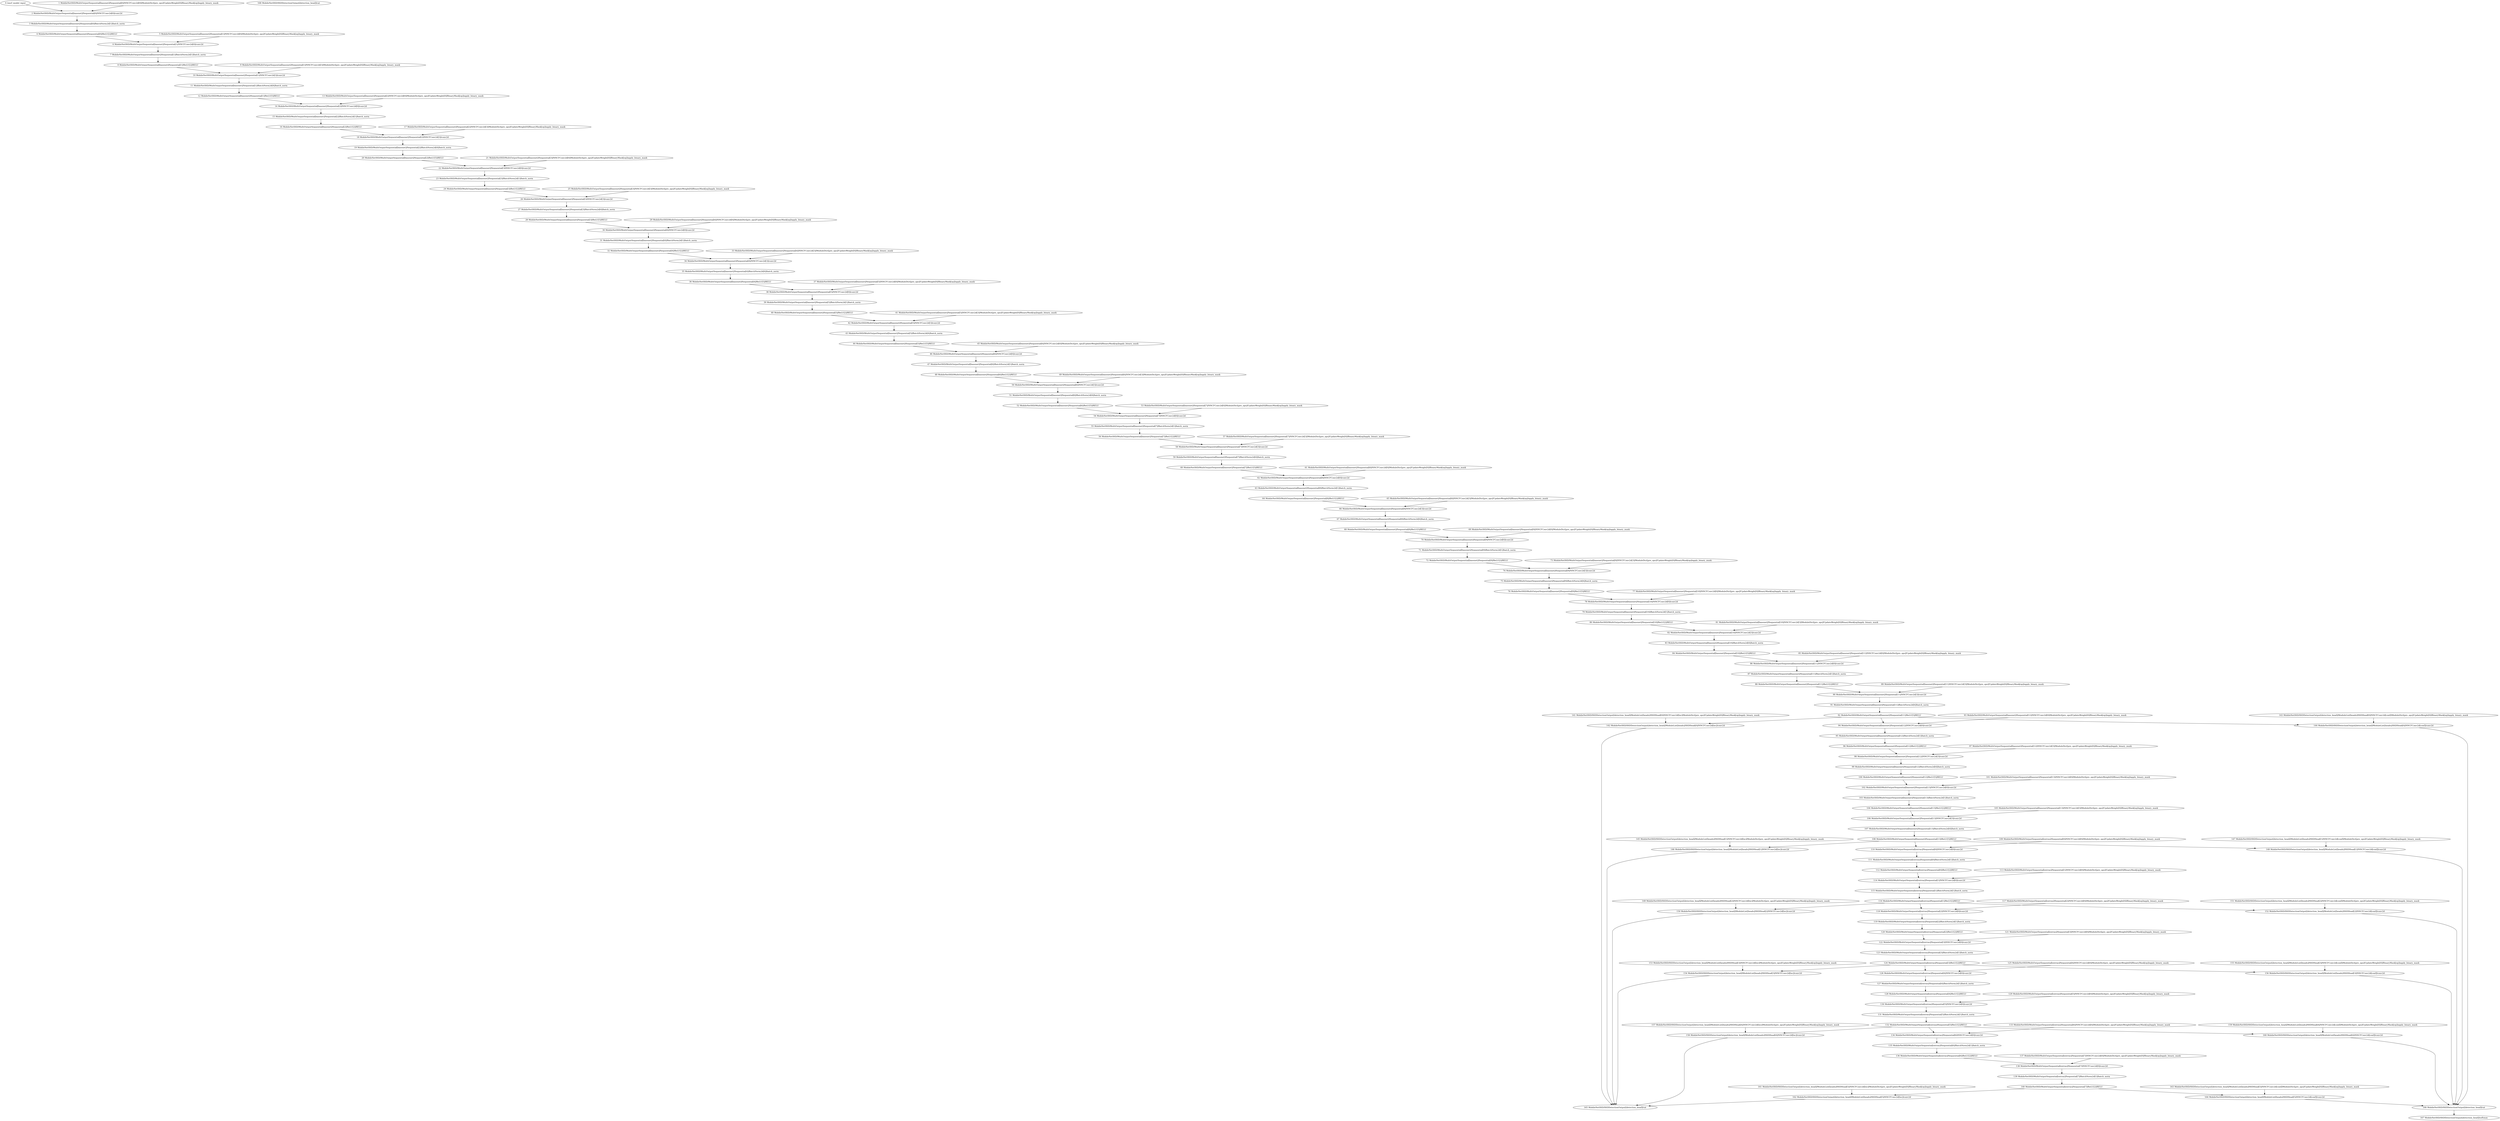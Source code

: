 strict digraph  {
"0 /nncf_model_input" [id=0, scope="", type=nncf_model_input];
"1 MobileNetSSD/MultiOutputSequential[basenet]/Sequential[0]/NNCFConv2d[0]/ModuleDict[pre_ops]/UpdateWeight[0]/BinaryMask[op]/apply_binary_mask" [id=1, scope="MobileNetSSD/MultiOutputSequential[basenet]/Sequential[0]/NNCFConv2d[0]/ModuleDict[pre_ops]/UpdateWeight[0]/BinaryMask[op]", type=apply_binary_mask];
"2 MobileNetSSD/MultiOutputSequential[basenet]/Sequential[0]/NNCFConv2d[0]/conv2d" [id=2, scope="MobileNetSSD/MultiOutputSequential[basenet]/Sequential[0]/NNCFConv2d[0]", type=conv2d];
"3 MobileNetSSD/MultiOutputSequential[basenet]/Sequential[0]/BatchNorm2d[1]/batch_norm" [id=3, scope="MobileNetSSD/MultiOutputSequential[basenet]/Sequential[0]/BatchNorm2d[1]", type=batch_norm];
"4 MobileNetSSD/MultiOutputSequential[basenet]/Sequential[0]/ReLU[2]/RELU" [id=4, scope="MobileNetSSD/MultiOutputSequential[basenet]/Sequential[0]/ReLU[2]", type=RELU];
"5 MobileNetSSD/MultiOutputSequential[basenet]/Sequential[1]/NNCFConv2d[0]/ModuleDict[pre_ops]/UpdateWeight[0]/BinaryMask[op]/apply_binary_mask" [id=5, scope="MobileNetSSD/MultiOutputSequential[basenet]/Sequential[1]/NNCFConv2d[0]/ModuleDict[pre_ops]/UpdateWeight[0]/BinaryMask[op]", type=apply_binary_mask];
"6 MobileNetSSD/MultiOutputSequential[basenet]/Sequential[1]/NNCFConv2d[0]/conv2d" [id=6, scope="MobileNetSSD/MultiOutputSequential[basenet]/Sequential[1]/NNCFConv2d[0]", type=conv2d];
"7 MobileNetSSD/MultiOutputSequential[basenet]/Sequential[1]/BatchNorm2d[1]/batch_norm" [id=7, scope="MobileNetSSD/MultiOutputSequential[basenet]/Sequential[1]/BatchNorm2d[1]", type=batch_norm];
"8 MobileNetSSD/MultiOutputSequential[basenet]/Sequential[1]/ReLU[2]/RELU" [id=8, scope="MobileNetSSD/MultiOutputSequential[basenet]/Sequential[1]/ReLU[2]", type=RELU];
"9 MobileNetSSD/MultiOutputSequential[basenet]/Sequential[1]/NNCFConv2d[3]/ModuleDict[pre_ops]/UpdateWeight[0]/BinaryMask[op]/apply_binary_mask" [id=9, scope="MobileNetSSD/MultiOutputSequential[basenet]/Sequential[1]/NNCFConv2d[3]/ModuleDict[pre_ops]/UpdateWeight[0]/BinaryMask[op]", type=apply_binary_mask];
"10 MobileNetSSD/MultiOutputSequential[basenet]/Sequential[1]/NNCFConv2d[3]/conv2d" [id=10, scope="MobileNetSSD/MultiOutputSequential[basenet]/Sequential[1]/NNCFConv2d[3]", type=conv2d];
"11 MobileNetSSD/MultiOutputSequential[basenet]/Sequential[1]/BatchNorm2d[4]/batch_norm" [id=11, scope="MobileNetSSD/MultiOutputSequential[basenet]/Sequential[1]/BatchNorm2d[4]", type=batch_norm];
"12 MobileNetSSD/MultiOutputSequential[basenet]/Sequential[1]/ReLU[5]/RELU" [id=12, scope="MobileNetSSD/MultiOutputSequential[basenet]/Sequential[1]/ReLU[5]", type=RELU];
"13 MobileNetSSD/MultiOutputSequential[basenet]/Sequential[2]/NNCFConv2d[0]/ModuleDict[pre_ops]/UpdateWeight[0]/BinaryMask[op]/apply_binary_mask" [id=13, scope="MobileNetSSD/MultiOutputSequential[basenet]/Sequential[2]/NNCFConv2d[0]/ModuleDict[pre_ops]/UpdateWeight[0]/BinaryMask[op]", type=apply_binary_mask];
"14 MobileNetSSD/MultiOutputSequential[basenet]/Sequential[2]/NNCFConv2d[0]/conv2d" [id=14, scope="MobileNetSSD/MultiOutputSequential[basenet]/Sequential[2]/NNCFConv2d[0]", type=conv2d];
"15 MobileNetSSD/MultiOutputSequential[basenet]/Sequential[2]/BatchNorm2d[1]/batch_norm" [id=15, scope="MobileNetSSD/MultiOutputSequential[basenet]/Sequential[2]/BatchNorm2d[1]", type=batch_norm];
"16 MobileNetSSD/MultiOutputSequential[basenet]/Sequential[2]/ReLU[2]/RELU" [id=16, scope="MobileNetSSD/MultiOutputSequential[basenet]/Sequential[2]/ReLU[2]", type=RELU];
"17 MobileNetSSD/MultiOutputSequential[basenet]/Sequential[2]/NNCFConv2d[3]/ModuleDict[pre_ops]/UpdateWeight[0]/BinaryMask[op]/apply_binary_mask" [id=17, scope="MobileNetSSD/MultiOutputSequential[basenet]/Sequential[2]/NNCFConv2d[3]/ModuleDict[pre_ops]/UpdateWeight[0]/BinaryMask[op]", type=apply_binary_mask];
"18 MobileNetSSD/MultiOutputSequential[basenet]/Sequential[2]/NNCFConv2d[3]/conv2d" [id=18, scope="MobileNetSSD/MultiOutputSequential[basenet]/Sequential[2]/NNCFConv2d[3]", type=conv2d];
"19 MobileNetSSD/MultiOutputSequential[basenet]/Sequential[2]/BatchNorm2d[4]/batch_norm" [id=19, scope="MobileNetSSD/MultiOutputSequential[basenet]/Sequential[2]/BatchNorm2d[4]", type=batch_norm];
"20 MobileNetSSD/MultiOutputSequential[basenet]/Sequential[2]/ReLU[5]/RELU" [id=20, scope="MobileNetSSD/MultiOutputSequential[basenet]/Sequential[2]/ReLU[5]", type=RELU];
"21 MobileNetSSD/MultiOutputSequential[basenet]/Sequential[3]/NNCFConv2d[0]/ModuleDict[pre_ops]/UpdateWeight[0]/BinaryMask[op]/apply_binary_mask" [id=21, scope="MobileNetSSD/MultiOutputSequential[basenet]/Sequential[3]/NNCFConv2d[0]/ModuleDict[pre_ops]/UpdateWeight[0]/BinaryMask[op]", type=apply_binary_mask];
"22 MobileNetSSD/MultiOutputSequential[basenet]/Sequential[3]/NNCFConv2d[0]/conv2d" [id=22, scope="MobileNetSSD/MultiOutputSequential[basenet]/Sequential[3]/NNCFConv2d[0]", type=conv2d];
"23 MobileNetSSD/MultiOutputSequential[basenet]/Sequential[3]/BatchNorm2d[1]/batch_norm" [id=23, scope="MobileNetSSD/MultiOutputSequential[basenet]/Sequential[3]/BatchNorm2d[1]", type=batch_norm];
"24 MobileNetSSD/MultiOutputSequential[basenet]/Sequential[3]/ReLU[2]/RELU" [id=24, scope="MobileNetSSD/MultiOutputSequential[basenet]/Sequential[3]/ReLU[2]", type=RELU];
"25 MobileNetSSD/MultiOutputSequential[basenet]/Sequential[3]/NNCFConv2d[3]/ModuleDict[pre_ops]/UpdateWeight[0]/BinaryMask[op]/apply_binary_mask" [id=25, scope="MobileNetSSD/MultiOutputSequential[basenet]/Sequential[3]/NNCFConv2d[3]/ModuleDict[pre_ops]/UpdateWeight[0]/BinaryMask[op]", type=apply_binary_mask];
"26 MobileNetSSD/MultiOutputSequential[basenet]/Sequential[3]/NNCFConv2d[3]/conv2d" [id=26, scope="MobileNetSSD/MultiOutputSequential[basenet]/Sequential[3]/NNCFConv2d[3]", type=conv2d];
"27 MobileNetSSD/MultiOutputSequential[basenet]/Sequential[3]/BatchNorm2d[4]/batch_norm" [id=27, scope="MobileNetSSD/MultiOutputSequential[basenet]/Sequential[3]/BatchNorm2d[4]", type=batch_norm];
"28 MobileNetSSD/MultiOutputSequential[basenet]/Sequential[3]/ReLU[5]/RELU" [id=28, scope="MobileNetSSD/MultiOutputSequential[basenet]/Sequential[3]/ReLU[5]", type=RELU];
"29 MobileNetSSD/MultiOutputSequential[basenet]/Sequential[4]/NNCFConv2d[0]/ModuleDict[pre_ops]/UpdateWeight[0]/BinaryMask[op]/apply_binary_mask" [id=29, scope="MobileNetSSD/MultiOutputSequential[basenet]/Sequential[4]/NNCFConv2d[0]/ModuleDict[pre_ops]/UpdateWeight[0]/BinaryMask[op]", type=apply_binary_mask];
"30 MobileNetSSD/MultiOutputSequential[basenet]/Sequential[4]/NNCFConv2d[0]/conv2d" [id=30, scope="MobileNetSSD/MultiOutputSequential[basenet]/Sequential[4]/NNCFConv2d[0]", type=conv2d];
"31 MobileNetSSD/MultiOutputSequential[basenet]/Sequential[4]/BatchNorm2d[1]/batch_norm" [id=31, scope="MobileNetSSD/MultiOutputSequential[basenet]/Sequential[4]/BatchNorm2d[1]", type=batch_norm];
"32 MobileNetSSD/MultiOutputSequential[basenet]/Sequential[4]/ReLU[2]/RELU" [id=32, scope="MobileNetSSD/MultiOutputSequential[basenet]/Sequential[4]/ReLU[2]", type=RELU];
"33 MobileNetSSD/MultiOutputSequential[basenet]/Sequential[4]/NNCFConv2d[3]/ModuleDict[pre_ops]/UpdateWeight[0]/BinaryMask[op]/apply_binary_mask" [id=33, scope="MobileNetSSD/MultiOutputSequential[basenet]/Sequential[4]/NNCFConv2d[3]/ModuleDict[pre_ops]/UpdateWeight[0]/BinaryMask[op]", type=apply_binary_mask];
"34 MobileNetSSD/MultiOutputSequential[basenet]/Sequential[4]/NNCFConv2d[3]/conv2d" [id=34, scope="MobileNetSSD/MultiOutputSequential[basenet]/Sequential[4]/NNCFConv2d[3]", type=conv2d];
"35 MobileNetSSD/MultiOutputSequential[basenet]/Sequential[4]/BatchNorm2d[4]/batch_norm" [id=35, scope="MobileNetSSD/MultiOutputSequential[basenet]/Sequential[4]/BatchNorm2d[4]", type=batch_norm];
"36 MobileNetSSD/MultiOutputSequential[basenet]/Sequential[4]/ReLU[5]/RELU" [id=36, scope="MobileNetSSD/MultiOutputSequential[basenet]/Sequential[4]/ReLU[5]", type=RELU];
"37 MobileNetSSD/MultiOutputSequential[basenet]/Sequential[5]/NNCFConv2d[0]/ModuleDict[pre_ops]/UpdateWeight[0]/BinaryMask[op]/apply_binary_mask" [id=37, scope="MobileNetSSD/MultiOutputSequential[basenet]/Sequential[5]/NNCFConv2d[0]/ModuleDict[pre_ops]/UpdateWeight[0]/BinaryMask[op]", type=apply_binary_mask];
"38 MobileNetSSD/MultiOutputSequential[basenet]/Sequential[5]/NNCFConv2d[0]/conv2d" [id=38, scope="MobileNetSSD/MultiOutputSequential[basenet]/Sequential[5]/NNCFConv2d[0]", type=conv2d];
"39 MobileNetSSD/MultiOutputSequential[basenet]/Sequential[5]/BatchNorm2d[1]/batch_norm" [id=39, scope="MobileNetSSD/MultiOutputSequential[basenet]/Sequential[5]/BatchNorm2d[1]", type=batch_norm];
"40 MobileNetSSD/MultiOutputSequential[basenet]/Sequential[5]/ReLU[2]/RELU" [id=40, scope="MobileNetSSD/MultiOutputSequential[basenet]/Sequential[5]/ReLU[2]", type=RELU];
"41 MobileNetSSD/MultiOutputSequential[basenet]/Sequential[5]/NNCFConv2d[3]/ModuleDict[pre_ops]/UpdateWeight[0]/BinaryMask[op]/apply_binary_mask" [id=41, scope="MobileNetSSD/MultiOutputSequential[basenet]/Sequential[5]/NNCFConv2d[3]/ModuleDict[pre_ops]/UpdateWeight[0]/BinaryMask[op]", type=apply_binary_mask];
"42 MobileNetSSD/MultiOutputSequential[basenet]/Sequential[5]/NNCFConv2d[3]/conv2d" [id=42, scope="MobileNetSSD/MultiOutputSequential[basenet]/Sequential[5]/NNCFConv2d[3]", type=conv2d];
"43 MobileNetSSD/MultiOutputSequential[basenet]/Sequential[5]/BatchNorm2d[4]/batch_norm" [id=43, scope="MobileNetSSD/MultiOutputSequential[basenet]/Sequential[5]/BatchNorm2d[4]", type=batch_norm];
"44 MobileNetSSD/MultiOutputSequential[basenet]/Sequential[5]/ReLU[5]/RELU" [id=44, scope="MobileNetSSD/MultiOutputSequential[basenet]/Sequential[5]/ReLU[5]", type=RELU];
"45 MobileNetSSD/MultiOutputSequential[basenet]/Sequential[6]/NNCFConv2d[0]/ModuleDict[pre_ops]/UpdateWeight[0]/BinaryMask[op]/apply_binary_mask" [id=45, scope="MobileNetSSD/MultiOutputSequential[basenet]/Sequential[6]/NNCFConv2d[0]/ModuleDict[pre_ops]/UpdateWeight[0]/BinaryMask[op]", type=apply_binary_mask];
"46 MobileNetSSD/MultiOutputSequential[basenet]/Sequential[6]/NNCFConv2d[0]/conv2d" [id=46, scope="MobileNetSSD/MultiOutputSequential[basenet]/Sequential[6]/NNCFConv2d[0]", type=conv2d];
"47 MobileNetSSD/MultiOutputSequential[basenet]/Sequential[6]/BatchNorm2d[1]/batch_norm" [id=47, scope="MobileNetSSD/MultiOutputSequential[basenet]/Sequential[6]/BatchNorm2d[1]", type=batch_norm];
"48 MobileNetSSD/MultiOutputSequential[basenet]/Sequential[6]/ReLU[2]/RELU" [id=48, scope="MobileNetSSD/MultiOutputSequential[basenet]/Sequential[6]/ReLU[2]", type=RELU];
"49 MobileNetSSD/MultiOutputSequential[basenet]/Sequential[6]/NNCFConv2d[3]/ModuleDict[pre_ops]/UpdateWeight[0]/BinaryMask[op]/apply_binary_mask" [id=49, scope="MobileNetSSD/MultiOutputSequential[basenet]/Sequential[6]/NNCFConv2d[3]/ModuleDict[pre_ops]/UpdateWeight[0]/BinaryMask[op]", type=apply_binary_mask];
"50 MobileNetSSD/MultiOutputSequential[basenet]/Sequential[6]/NNCFConv2d[3]/conv2d" [id=50, scope="MobileNetSSD/MultiOutputSequential[basenet]/Sequential[6]/NNCFConv2d[3]", type=conv2d];
"51 MobileNetSSD/MultiOutputSequential[basenet]/Sequential[6]/BatchNorm2d[4]/batch_norm" [id=51, scope="MobileNetSSD/MultiOutputSequential[basenet]/Sequential[6]/BatchNorm2d[4]", type=batch_norm];
"52 MobileNetSSD/MultiOutputSequential[basenet]/Sequential[6]/ReLU[5]/RELU" [id=52, scope="MobileNetSSD/MultiOutputSequential[basenet]/Sequential[6]/ReLU[5]", type=RELU];
"53 MobileNetSSD/MultiOutputSequential[basenet]/Sequential[7]/NNCFConv2d[0]/ModuleDict[pre_ops]/UpdateWeight[0]/BinaryMask[op]/apply_binary_mask" [id=53, scope="MobileNetSSD/MultiOutputSequential[basenet]/Sequential[7]/NNCFConv2d[0]/ModuleDict[pre_ops]/UpdateWeight[0]/BinaryMask[op]", type=apply_binary_mask];
"54 MobileNetSSD/MultiOutputSequential[basenet]/Sequential[7]/NNCFConv2d[0]/conv2d" [id=54, scope="MobileNetSSD/MultiOutputSequential[basenet]/Sequential[7]/NNCFConv2d[0]", type=conv2d];
"55 MobileNetSSD/MultiOutputSequential[basenet]/Sequential[7]/BatchNorm2d[1]/batch_norm" [id=55, scope="MobileNetSSD/MultiOutputSequential[basenet]/Sequential[7]/BatchNorm2d[1]", type=batch_norm];
"56 MobileNetSSD/MultiOutputSequential[basenet]/Sequential[7]/ReLU[2]/RELU" [id=56, scope="MobileNetSSD/MultiOutputSequential[basenet]/Sequential[7]/ReLU[2]", type=RELU];
"57 MobileNetSSD/MultiOutputSequential[basenet]/Sequential[7]/NNCFConv2d[3]/ModuleDict[pre_ops]/UpdateWeight[0]/BinaryMask[op]/apply_binary_mask" [id=57, scope="MobileNetSSD/MultiOutputSequential[basenet]/Sequential[7]/NNCFConv2d[3]/ModuleDict[pre_ops]/UpdateWeight[0]/BinaryMask[op]", type=apply_binary_mask];
"58 MobileNetSSD/MultiOutputSequential[basenet]/Sequential[7]/NNCFConv2d[3]/conv2d" [id=58, scope="MobileNetSSD/MultiOutputSequential[basenet]/Sequential[7]/NNCFConv2d[3]", type=conv2d];
"59 MobileNetSSD/MultiOutputSequential[basenet]/Sequential[7]/BatchNorm2d[4]/batch_norm" [id=59, scope="MobileNetSSD/MultiOutputSequential[basenet]/Sequential[7]/BatchNorm2d[4]", type=batch_norm];
"60 MobileNetSSD/MultiOutputSequential[basenet]/Sequential[7]/ReLU[5]/RELU" [id=60, scope="MobileNetSSD/MultiOutputSequential[basenet]/Sequential[7]/ReLU[5]", type=RELU];
"61 MobileNetSSD/MultiOutputSequential[basenet]/Sequential[8]/NNCFConv2d[0]/ModuleDict[pre_ops]/UpdateWeight[0]/BinaryMask[op]/apply_binary_mask" [id=61, scope="MobileNetSSD/MultiOutputSequential[basenet]/Sequential[8]/NNCFConv2d[0]/ModuleDict[pre_ops]/UpdateWeight[0]/BinaryMask[op]", type=apply_binary_mask];
"62 MobileNetSSD/MultiOutputSequential[basenet]/Sequential[8]/NNCFConv2d[0]/conv2d" [id=62, scope="MobileNetSSD/MultiOutputSequential[basenet]/Sequential[8]/NNCFConv2d[0]", type=conv2d];
"63 MobileNetSSD/MultiOutputSequential[basenet]/Sequential[8]/BatchNorm2d[1]/batch_norm" [id=63, scope="MobileNetSSD/MultiOutputSequential[basenet]/Sequential[8]/BatchNorm2d[1]", type=batch_norm];
"64 MobileNetSSD/MultiOutputSequential[basenet]/Sequential[8]/ReLU[2]/RELU" [id=64, scope="MobileNetSSD/MultiOutputSequential[basenet]/Sequential[8]/ReLU[2]", type=RELU];
"65 MobileNetSSD/MultiOutputSequential[basenet]/Sequential[8]/NNCFConv2d[3]/ModuleDict[pre_ops]/UpdateWeight[0]/BinaryMask[op]/apply_binary_mask" [id=65, scope="MobileNetSSD/MultiOutputSequential[basenet]/Sequential[8]/NNCFConv2d[3]/ModuleDict[pre_ops]/UpdateWeight[0]/BinaryMask[op]", type=apply_binary_mask];
"66 MobileNetSSD/MultiOutputSequential[basenet]/Sequential[8]/NNCFConv2d[3]/conv2d" [id=66, scope="MobileNetSSD/MultiOutputSequential[basenet]/Sequential[8]/NNCFConv2d[3]", type=conv2d];
"67 MobileNetSSD/MultiOutputSequential[basenet]/Sequential[8]/BatchNorm2d[4]/batch_norm" [id=67, scope="MobileNetSSD/MultiOutputSequential[basenet]/Sequential[8]/BatchNorm2d[4]", type=batch_norm];
"68 MobileNetSSD/MultiOutputSequential[basenet]/Sequential[8]/ReLU[5]/RELU" [id=68, scope="MobileNetSSD/MultiOutputSequential[basenet]/Sequential[8]/ReLU[5]", type=RELU];
"69 MobileNetSSD/MultiOutputSequential[basenet]/Sequential[9]/NNCFConv2d[0]/ModuleDict[pre_ops]/UpdateWeight[0]/BinaryMask[op]/apply_binary_mask" [id=69, scope="MobileNetSSD/MultiOutputSequential[basenet]/Sequential[9]/NNCFConv2d[0]/ModuleDict[pre_ops]/UpdateWeight[0]/BinaryMask[op]", type=apply_binary_mask];
"70 MobileNetSSD/MultiOutputSequential[basenet]/Sequential[9]/NNCFConv2d[0]/conv2d" [id=70, scope="MobileNetSSD/MultiOutputSequential[basenet]/Sequential[9]/NNCFConv2d[0]", type=conv2d];
"71 MobileNetSSD/MultiOutputSequential[basenet]/Sequential[9]/BatchNorm2d[1]/batch_norm" [id=71, scope="MobileNetSSD/MultiOutputSequential[basenet]/Sequential[9]/BatchNorm2d[1]", type=batch_norm];
"72 MobileNetSSD/MultiOutputSequential[basenet]/Sequential[9]/ReLU[2]/RELU" [id=72, scope="MobileNetSSD/MultiOutputSequential[basenet]/Sequential[9]/ReLU[2]", type=RELU];
"73 MobileNetSSD/MultiOutputSequential[basenet]/Sequential[9]/NNCFConv2d[3]/ModuleDict[pre_ops]/UpdateWeight[0]/BinaryMask[op]/apply_binary_mask" [id=73, scope="MobileNetSSD/MultiOutputSequential[basenet]/Sequential[9]/NNCFConv2d[3]/ModuleDict[pre_ops]/UpdateWeight[0]/BinaryMask[op]", type=apply_binary_mask];
"74 MobileNetSSD/MultiOutputSequential[basenet]/Sequential[9]/NNCFConv2d[3]/conv2d" [id=74, scope="MobileNetSSD/MultiOutputSequential[basenet]/Sequential[9]/NNCFConv2d[3]", type=conv2d];
"75 MobileNetSSD/MultiOutputSequential[basenet]/Sequential[9]/BatchNorm2d[4]/batch_norm" [id=75, scope="MobileNetSSD/MultiOutputSequential[basenet]/Sequential[9]/BatchNorm2d[4]", type=batch_norm];
"76 MobileNetSSD/MultiOutputSequential[basenet]/Sequential[9]/ReLU[5]/RELU" [id=76, scope="MobileNetSSD/MultiOutputSequential[basenet]/Sequential[9]/ReLU[5]", type=RELU];
"77 MobileNetSSD/MultiOutputSequential[basenet]/Sequential[10]/NNCFConv2d[0]/ModuleDict[pre_ops]/UpdateWeight[0]/BinaryMask[op]/apply_binary_mask" [id=77, scope="MobileNetSSD/MultiOutputSequential[basenet]/Sequential[10]/NNCFConv2d[0]/ModuleDict[pre_ops]/UpdateWeight[0]/BinaryMask[op]", type=apply_binary_mask];
"78 MobileNetSSD/MultiOutputSequential[basenet]/Sequential[10]/NNCFConv2d[0]/conv2d" [id=78, scope="MobileNetSSD/MultiOutputSequential[basenet]/Sequential[10]/NNCFConv2d[0]", type=conv2d];
"79 MobileNetSSD/MultiOutputSequential[basenet]/Sequential[10]/BatchNorm2d[1]/batch_norm" [id=79, scope="MobileNetSSD/MultiOutputSequential[basenet]/Sequential[10]/BatchNorm2d[1]", type=batch_norm];
"80 MobileNetSSD/MultiOutputSequential[basenet]/Sequential[10]/ReLU[2]/RELU" [id=80, scope="MobileNetSSD/MultiOutputSequential[basenet]/Sequential[10]/ReLU[2]", type=RELU];
"81 MobileNetSSD/MultiOutputSequential[basenet]/Sequential[10]/NNCFConv2d[3]/ModuleDict[pre_ops]/UpdateWeight[0]/BinaryMask[op]/apply_binary_mask" [id=81, scope="MobileNetSSD/MultiOutputSequential[basenet]/Sequential[10]/NNCFConv2d[3]/ModuleDict[pre_ops]/UpdateWeight[0]/BinaryMask[op]", type=apply_binary_mask];
"82 MobileNetSSD/MultiOutputSequential[basenet]/Sequential[10]/NNCFConv2d[3]/conv2d" [id=82, scope="MobileNetSSD/MultiOutputSequential[basenet]/Sequential[10]/NNCFConv2d[3]", type=conv2d];
"83 MobileNetSSD/MultiOutputSequential[basenet]/Sequential[10]/BatchNorm2d[4]/batch_norm" [id=83, scope="MobileNetSSD/MultiOutputSequential[basenet]/Sequential[10]/BatchNorm2d[4]", type=batch_norm];
"84 MobileNetSSD/MultiOutputSequential[basenet]/Sequential[10]/ReLU[5]/RELU" [id=84, scope="MobileNetSSD/MultiOutputSequential[basenet]/Sequential[10]/ReLU[5]", type=RELU];
"85 MobileNetSSD/MultiOutputSequential[basenet]/Sequential[11]/NNCFConv2d[0]/ModuleDict[pre_ops]/UpdateWeight[0]/BinaryMask[op]/apply_binary_mask" [id=85, scope="MobileNetSSD/MultiOutputSequential[basenet]/Sequential[11]/NNCFConv2d[0]/ModuleDict[pre_ops]/UpdateWeight[0]/BinaryMask[op]", type=apply_binary_mask];
"86 MobileNetSSD/MultiOutputSequential[basenet]/Sequential[11]/NNCFConv2d[0]/conv2d" [id=86, scope="MobileNetSSD/MultiOutputSequential[basenet]/Sequential[11]/NNCFConv2d[0]", type=conv2d];
"87 MobileNetSSD/MultiOutputSequential[basenet]/Sequential[11]/BatchNorm2d[1]/batch_norm" [id=87, scope="MobileNetSSD/MultiOutputSequential[basenet]/Sequential[11]/BatchNorm2d[1]", type=batch_norm];
"88 MobileNetSSD/MultiOutputSequential[basenet]/Sequential[11]/ReLU[2]/RELU" [id=88, scope="MobileNetSSD/MultiOutputSequential[basenet]/Sequential[11]/ReLU[2]", type=RELU];
"89 MobileNetSSD/MultiOutputSequential[basenet]/Sequential[11]/NNCFConv2d[3]/ModuleDict[pre_ops]/UpdateWeight[0]/BinaryMask[op]/apply_binary_mask" [id=89, scope="MobileNetSSD/MultiOutputSequential[basenet]/Sequential[11]/NNCFConv2d[3]/ModuleDict[pre_ops]/UpdateWeight[0]/BinaryMask[op]", type=apply_binary_mask];
"90 MobileNetSSD/MultiOutputSequential[basenet]/Sequential[11]/NNCFConv2d[3]/conv2d" [id=90, scope="MobileNetSSD/MultiOutputSequential[basenet]/Sequential[11]/NNCFConv2d[3]", type=conv2d];
"91 MobileNetSSD/MultiOutputSequential[basenet]/Sequential[11]/BatchNorm2d[4]/batch_norm" [id=91, scope="MobileNetSSD/MultiOutputSequential[basenet]/Sequential[11]/BatchNorm2d[4]", type=batch_norm];
"92 MobileNetSSD/MultiOutputSequential[basenet]/Sequential[11]/ReLU[5]/RELU" [id=92, scope="MobileNetSSD/MultiOutputSequential[basenet]/Sequential[11]/ReLU[5]", type=RELU];
"93 MobileNetSSD/MultiOutputSequential[basenet]/Sequential[12]/NNCFConv2d[0]/ModuleDict[pre_ops]/UpdateWeight[0]/BinaryMask[op]/apply_binary_mask" [id=93, scope="MobileNetSSD/MultiOutputSequential[basenet]/Sequential[12]/NNCFConv2d[0]/ModuleDict[pre_ops]/UpdateWeight[0]/BinaryMask[op]", type=apply_binary_mask];
"94 MobileNetSSD/MultiOutputSequential[basenet]/Sequential[12]/NNCFConv2d[0]/conv2d" [id=94, scope="MobileNetSSD/MultiOutputSequential[basenet]/Sequential[12]/NNCFConv2d[0]", type=conv2d];
"95 MobileNetSSD/MultiOutputSequential[basenet]/Sequential[12]/BatchNorm2d[1]/batch_norm" [id=95, scope="MobileNetSSD/MultiOutputSequential[basenet]/Sequential[12]/BatchNorm2d[1]", type=batch_norm];
"96 MobileNetSSD/MultiOutputSequential[basenet]/Sequential[12]/ReLU[2]/RELU" [id=96, scope="MobileNetSSD/MultiOutputSequential[basenet]/Sequential[12]/ReLU[2]", type=RELU];
"97 MobileNetSSD/MultiOutputSequential[basenet]/Sequential[12]/NNCFConv2d[3]/ModuleDict[pre_ops]/UpdateWeight[0]/BinaryMask[op]/apply_binary_mask" [id=97, scope="MobileNetSSD/MultiOutputSequential[basenet]/Sequential[12]/NNCFConv2d[3]/ModuleDict[pre_ops]/UpdateWeight[0]/BinaryMask[op]", type=apply_binary_mask];
"98 MobileNetSSD/MultiOutputSequential[basenet]/Sequential[12]/NNCFConv2d[3]/conv2d" [id=98, scope="MobileNetSSD/MultiOutputSequential[basenet]/Sequential[12]/NNCFConv2d[3]", type=conv2d];
"99 MobileNetSSD/MultiOutputSequential[basenet]/Sequential[12]/BatchNorm2d[4]/batch_norm" [id=99, scope="MobileNetSSD/MultiOutputSequential[basenet]/Sequential[12]/BatchNorm2d[4]", type=batch_norm];
"100 MobileNetSSD/MultiOutputSequential[basenet]/Sequential[12]/ReLU[5]/RELU" [id=100, scope="MobileNetSSD/MultiOutputSequential[basenet]/Sequential[12]/ReLU[5]", type=RELU];
"101 MobileNetSSD/MultiOutputSequential[basenet]/Sequential[13]/NNCFConv2d[0]/ModuleDict[pre_ops]/UpdateWeight[0]/BinaryMask[op]/apply_binary_mask" [id=101, scope="MobileNetSSD/MultiOutputSequential[basenet]/Sequential[13]/NNCFConv2d[0]/ModuleDict[pre_ops]/UpdateWeight[0]/BinaryMask[op]", type=apply_binary_mask];
"102 MobileNetSSD/MultiOutputSequential[basenet]/Sequential[13]/NNCFConv2d[0]/conv2d" [id=102, scope="MobileNetSSD/MultiOutputSequential[basenet]/Sequential[13]/NNCFConv2d[0]", type=conv2d];
"103 MobileNetSSD/MultiOutputSequential[basenet]/Sequential[13]/BatchNorm2d[1]/batch_norm" [id=103, scope="MobileNetSSD/MultiOutputSequential[basenet]/Sequential[13]/BatchNorm2d[1]", type=batch_norm];
"104 MobileNetSSD/MultiOutputSequential[basenet]/Sequential[13]/ReLU[2]/RELU" [id=104, scope="MobileNetSSD/MultiOutputSequential[basenet]/Sequential[13]/ReLU[2]", type=RELU];
"105 MobileNetSSD/MultiOutputSequential[basenet]/Sequential[13]/NNCFConv2d[3]/ModuleDict[pre_ops]/UpdateWeight[0]/BinaryMask[op]/apply_binary_mask" [id=105, scope="MobileNetSSD/MultiOutputSequential[basenet]/Sequential[13]/NNCFConv2d[3]/ModuleDict[pre_ops]/UpdateWeight[0]/BinaryMask[op]", type=apply_binary_mask];
"106 MobileNetSSD/MultiOutputSequential[basenet]/Sequential[13]/NNCFConv2d[3]/conv2d" [id=106, scope="MobileNetSSD/MultiOutputSequential[basenet]/Sequential[13]/NNCFConv2d[3]", type=conv2d];
"107 MobileNetSSD/MultiOutputSequential[basenet]/Sequential[13]/BatchNorm2d[4]/batch_norm" [id=107, scope="MobileNetSSD/MultiOutputSequential[basenet]/Sequential[13]/BatchNorm2d[4]", type=batch_norm];
"108 MobileNetSSD/MultiOutputSequential[basenet]/Sequential[13]/ReLU[5]/RELU" [id=108, scope="MobileNetSSD/MultiOutputSequential[basenet]/Sequential[13]/ReLU[5]", type=RELU];
"109 MobileNetSSD/MultiOutputSequential[extras]/Sequential[0]/NNCFConv2d[0]/ModuleDict[pre_ops]/UpdateWeight[0]/BinaryMask[op]/apply_binary_mask" [id=109, scope="MobileNetSSD/MultiOutputSequential[extras]/Sequential[0]/NNCFConv2d[0]/ModuleDict[pre_ops]/UpdateWeight[0]/BinaryMask[op]", type=apply_binary_mask];
"110 MobileNetSSD/MultiOutputSequential[extras]/Sequential[0]/NNCFConv2d[0]/conv2d" [id=110, scope="MobileNetSSD/MultiOutputSequential[extras]/Sequential[0]/NNCFConv2d[0]", type=conv2d];
"111 MobileNetSSD/MultiOutputSequential[extras]/Sequential[0]/BatchNorm2d[1]/batch_norm" [id=111, scope="MobileNetSSD/MultiOutputSequential[extras]/Sequential[0]/BatchNorm2d[1]", type=batch_norm];
"112 MobileNetSSD/MultiOutputSequential[extras]/Sequential[0]/ReLU[2]/RELU" [id=112, scope="MobileNetSSD/MultiOutputSequential[extras]/Sequential[0]/ReLU[2]", type=RELU];
"113 MobileNetSSD/MultiOutputSequential[extras]/Sequential[1]/NNCFConv2d[0]/ModuleDict[pre_ops]/UpdateWeight[0]/BinaryMask[op]/apply_binary_mask" [id=113, scope="MobileNetSSD/MultiOutputSequential[extras]/Sequential[1]/NNCFConv2d[0]/ModuleDict[pre_ops]/UpdateWeight[0]/BinaryMask[op]", type=apply_binary_mask];
"114 MobileNetSSD/MultiOutputSequential[extras]/Sequential[1]/NNCFConv2d[0]/conv2d" [id=114, scope="MobileNetSSD/MultiOutputSequential[extras]/Sequential[1]/NNCFConv2d[0]", type=conv2d];
"115 MobileNetSSD/MultiOutputSequential[extras]/Sequential[1]/BatchNorm2d[1]/batch_norm" [id=115, scope="MobileNetSSD/MultiOutputSequential[extras]/Sequential[1]/BatchNorm2d[1]", type=batch_norm];
"116 MobileNetSSD/MultiOutputSequential[extras]/Sequential[1]/ReLU[2]/RELU" [id=116, scope="MobileNetSSD/MultiOutputSequential[extras]/Sequential[1]/ReLU[2]", type=RELU];
"117 MobileNetSSD/MultiOutputSequential[extras]/Sequential[2]/NNCFConv2d[0]/ModuleDict[pre_ops]/UpdateWeight[0]/BinaryMask[op]/apply_binary_mask" [id=117, scope="MobileNetSSD/MultiOutputSequential[extras]/Sequential[2]/NNCFConv2d[0]/ModuleDict[pre_ops]/UpdateWeight[0]/BinaryMask[op]", type=apply_binary_mask];
"118 MobileNetSSD/MultiOutputSequential[extras]/Sequential[2]/NNCFConv2d[0]/conv2d" [id=118, scope="MobileNetSSD/MultiOutputSequential[extras]/Sequential[2]/NNCFConv2d[0]", type=conv2d];
"119 MobileNetSSD/MultiOutputSequential[extras]/Sequential[2]/BatchNorm2d[1]/batch_norm" [id=119, scope="MobileNetSSD/MultiOutputSequential[extras]/Sequential[2]/BatchNorm2d[1]", type=batch_norm];
"120 MobileNetSSD/MultiOutputSequential[extras]/Sequential[2]/ReLU[2]/RELU" [id=120, scope="MobileNetSSD/MultiOutputSequential[extras]/Sequential[2]/ReLU[2]", type=RELU];
"121 MobileNetSSD/MultiOutputSequential[extras]/Sequential[3]/NNCFConv2d[0]/ModuleDict[pre_ops]/UpdateWeight[0]/BinaryMask[op]/apply_binary_mask" [id=121, scope="MobileNetSSD/MultiOutputSequential[extras]/Sequential[3]/NNCFConv2d[0]/ModuleDict[pre_ops]/UpdateWeight[0]/BinaryMask[op]", type=apply_binary_mask];
"122 MobileNetSSD/MultiOutputSequential[extras]/Sequential[3]/NNCFConv2d[0]/conv2d" [id=122, scope="MobileNetSSD/MultiOutputSequential[extras]/Sequential[3]/NNCFConv2d[0]", type=conv2d];
"123 MobileNetSSD/MultiOutputSequential[extras]/Sequential[3]/BatchNorm2d[1]/batch_norm" [id=123, scope="MobileNetSSD/MultiOutputSequential[extras]/Sequential[3]/BatchNorm2d[1]", type=batch_norm];
"124 MobileNetSSD/MultiOutputSequential[extras]/Sequential[3]/ReLU[2]/RELU" [id=124, scope="MobileNetSSD/MultiOutputSequential[extras]/Sequential[3]/ReLU[2]", type=RELU];
"125 MobileNetSSD/MultiOutputSequential[extras]/Sequential[4]/NNCFConv2d[0]/ModuleDict[pre_ops]/UpdateWeight[0]/BinaryMask[op]/apply_binary_mask" [id=125, scope="MobileNetSSD/MultiOutputSequential[extras]/Sequential[4]/NNCFConv2d[0]/ModuleDict[pre_ops]/UpdateWeight[0]/BinaryMask[op]", type=apply_binary_mask];
"126 MobileNetSSD/MultiOutputSequential[extras]/Sequential[4]/NNCFConv2d[0]/conv2d" [id=126, scope="MobileNetSSD/MultiOutputSequential[extras]/Sequential[4]/NNCFConv2d[0]", type=conv2d];
"127 MobileNetSSD/MultiOutputSequential[extras]/Sequential[4]/BatchNorm2d[1]/batch_norm" [id=127, scope="MobileNetSSD/MultiOutputSequential[extras]/Sequential[4]/BatchNorm2d[1]", type=batch_norm];
"128 MobileNetSSD/MultiOutputSequential[extras]/Sequential[4]/ReLU[2]/RELU" [id=128, scope="MobileNetSSD/MultiOutputSequential[extras]/Sequential[4]/ReLU[2]", type=RELU];
"129 MobileNetSSD/MultiOutputSequential[extras]/Sequential[5]/NNCFConv2d[0]/ModuleDict[pre_ops]/UpdateWeight[0]/BinaryMask[op]/apply_binary_mask" [id=129, scope="MobileNetSSD/MultiOutputSequential[extras]/Sequential[5]/NNCFConv2d[0]/ModuleDict[pre_ops]/UpdateWeight[0]/BinaryMask[op]", type=apply_binary_mask];
"130 MobileNetSSD/MultiOutputSequential[extras]/Sequential[5]/NNCFConv2d[0]/conv2d" [id=130, scope="MobileNetSSD/MultiOutputSequential[extras]/Sequential[5]/NNCFConv2d[0]", type=conv2d];
"131 MobileNetSSD/MultiOutputSequential[extras]/Sequential[5]/BatchNorm2d[1]/batch_norm" [id=131, scope="MobileNetSSD/MultiOutputSequential[extras]/Sequential[5]/BatchNorm2d[1]", type=batch_norm];
"132 MobileNetSSD/MultiOutputSequential[extras]/Sequential[5]/ReLU[2]/RELU" [id=132, scope="MobileNetSSD/MultiOutputSequential[extras]/Sequential[5]/ReLU[2]", type=RELU];
"133 MobileNetSSD/MultiOutputSequential[extras]/Sequential[6]/NNCFConv2d[0]/ModuleDict[pre_ops]/UpdateWeight[0]/BinaryMask[op]/apply_binary_mask" [id=133, scope="MobileNetSSD/MultiOutputSequential[extras]/Sequential[6]/NNCFConv2d[0]/ModuleDict[pre_ops]/UpdateWeight[0]/BinaryMask[op]", type=apply_binary_mask];
"134 MobileNetSSD/MultiOutputSequential[extras]/Sequential[6]/NNCFConv2d[0]/conv2d" [id=134, scope="MobileNetSSD/MultiOutputSequential[extras]/Sequential[6]/NNCFConv2d[0]", type=conv2d];
"135 MobileNetSSD/MultiOutputSequential[extras]/Sequential[6]/BatchNorm2d[1]/batch_norm" [id=135, scope="MobileNetSSD/MultiOutputSequential[extras]/Sequential[6]/BatchNorm2d[1]", type=batch_norm];
"136 MobileNetSSD/MultiOutputSequential[extras]/Sequential[6]/ReLU[2]/RELU" [id=136, scope="MobileNetSSD/MultiOutputSequential[extras]/Sequential[6]/ReLU[2]", type=RELU];
"137 MobileNetSSD/MultiOutputSequential[extras]/Sequential[7]/NNCFConv2d[0]/ModuleDict[pre_ops]/UpdateWeight[0]/BinaryMask[op]/apply_binary_mask" [id=137, scope="MobileNetSSD/MultiOutputSequential[extras]/Sequential[7]/NNCFConv2d[0]/ModuleDict[pre_ops]/UpdateWeight[0]/BinaryMask[op]", type=apply_binary_mask];
"138 MobileNetSSD/MultiOutputSequential[extras]/Sequential[7]/NNCFConv2d[0]/conv2d" [id=138, scope="MobileNetSSD/MultiOutputSequential[extras]/Sequential[7]/NNCFConv2d[0]", type=conv2d];
"139 MobileNetSSD/MultiOutputSequential[extras]/Sequential[7]/BatchNorm2d[1]/batch_norm" [id=139, scope="MobileNetSSD/MultiOutputSequential[extras]/Sequential[7]/BatchNorm2d[1]", type=batch_norm];
"140 MobileNetSSD/MultiOutputSequential[extras]/Sequential[7]/ReLU[2]/RELU" [id=140, scope="MobileNetSSD/MultiOutputSequential[extras]/Sequential[7]/ReLU[2]", type=RELU];
"141 MobileNetSSD/SSDDetectionOutput[detection_head]/ModuleList[heads]/SSDHead[0]/NNCFConv2d[loc]/ModuleDict[pre_ops]/UpdateWeight[0]/BinaryMask[op]/apply_binary_mask" [id=141, scope="MobileNetSSD/SSDDetectionOutput[detection_head]/ModuleList[heads]/SSDHead[0]/NNCFConv2d[loc]/ModuleDict[pre_ops]/UpdateWeight[0]/BinaryMask[op]", type=apply_binary_mask];
"142 MobileNetSSD/SSDDetectionOutput[detection_head]/ModuleList[heads]/SSDHead[0]/NNCFConv2d[loc]/conv2d" [id=142, scope="MobileNetSSD/SSDDetectionOutput[detection_head]/ModuleList[heads]/SSDHead[0]/NNCFConv2d[loc]", type=conv2d];
"143 MobileNetSSD/SSDDetectionOutput[detection_head]/ModuleList[heads]/SSDHead[0]/NNCFConv2d[conf]/ModuleDict[pre_ops]/UpdateWeight[0]/BinaryMask[op]/apply_binary_mask" [id=143, scope="MobileNetSSD/SSDDetectionOutput[detection_head]/ModuleList[heads]/SSDHead[0]/NNCFConv2d[conf]/ModuleDict[pre_ops]/UpdateWeight[0]/BinaryMask[op]", type=apply_binary_mask];
"144 MobileNetSSD/SSDDetectionOutput[detection_head]/ModuleList[heads]/SSDHead[0]/NNCFConv2d[conf]/conv2d" [id=144, scope="MobileNetSSD/SSDDetectionOutput[detection_head]/ModuleList[heads]/SSDHead[0]/NNCFConv2d[conf]", type=conv2d];
"145 MobileNetSSD/SSDDetectionOutput[detection_head]/ModuleList[heads]/SSDHead[1]/NNCFConv2d[loc]/ModuleDict[pre_ops]/UpdateWeight[0]/BinaryMask[op]/apply_binary_mask" [id=145, scope="MobileNetSSD/SSDDetectionOutput[detection_head]/ModuleList[heads]/SSDHead[1]/NNCFConv2d[loc]/ModuleDict[pre_ops]/UpdateWeight[0]/BinaryMask[op]", type=apply_binary_mask];
"146 MobileNetSSD/SSDDetectionOutput[detection_head]/ModuleList[heads]/SSDHead[1]/NNCFConv2d[loc]/conv2d" [id=146, scope="MobileNetSSD/SSDDetectionOutput[detection_head]/ModuleList[heads]/SSDHead[1]/NNCFConv2d[loc]", type=conv2d];
"147 MobileNetSSD/SSDDetectionOutput[detection_head]/ModuleList[heads]/SSDHead[1]/NNCFConv2d[conf]/ModuleDict[pre_ops]/UpdateWeight[0]/BinaryMask[op]/apply_binary_mask" [id=147, scope="MobileNetSSD/SSDDetectionOutput[detection_head]/ModuleList[heads]/SSDHead[1]/NNCFConv2d[conf]/ModuleDict[pre_ops]/UpdateWeight[0]/BinaryMask[op]", type=apply_binary_mask];
"148 MobileNetSSD/SSDDetectionOutput[detection_head]/ModuleList[heads]/SSDHead[1]/NNCFConv2d[conf]/conv2d" [id=148, scope="MobileNetSSD/SSDDetectionOutput[detection_head]/ModuleList[heads]/SSDHead[1]/NNCFConv2d[conf]", type=conv2d];
"149 MobileNetSSD/SSDDetectionOutput[detection_head]/ModuleList[heads]/SSDHead[2]/NNCFConv2d[loc]/ModuleDict[pre_ops]/UpdateWeight[0]/BinaryMask[op]/apply_binary_mask" [id=149, scope="MobileNetSSD/SSDDetectionOutput[detection_head]/ModuleList[heads]/SSDHead[2]/NNCFConv2d[loc]/ModuleDict[pre_ops]/UpdateWeight[0]/BinaryMask[op]", type=apply_binary_mask];
"150 MobileNetSSD/SSDDetectionOutput[detection_head]/ModuleList[heads]/SSDHead[2]/NNCFConv2d[loc]/conv2d" [id=150, scope="MobileNetSSD/SSDDetectionOutput[detection_head]/ModuleList[heads]/SSDHead[2]/NNCFConv2d[loc]", type=conv2d];
"151 MobileNetSSD/SSDDetectionOutput[detection_head]/ModuleList[heads]/SSDHead[2]/NNCFConv2d[conf]/ModuleDict[pre_ops]/UpdateWeight[0]/BinaryMask[op]/apply_binary_mask" [id=151, scope="MobileNetSSD/SSDDetectionOutput[detection_head]/ModuleList[heads]/SSDHead[2]/NNCFConv2d[conf]/ModuleDict[pre_ops]/UpdateWeight[0]/BinaryMask[op]", type=apply_binary_mask];
"152 MobileNetSSD/SSDDetectionOutput[detection_head]/ModuleList[heads]/SSDHead[2]/NNCFConv2d[conf]/conv2d" [id=152, scope="MobileNetSSD/SSDDetectionOutput[detection_head]/ModuleList[heads]/SSDHead[2]/NNCFConv2d[conf]", type=conv2d];
"153 MobileNetSSD/SSDDetectionOutput[detection_head]/ModuleList[heads]/SSDHead[3]/NNCFConv2d[loc]/ModuleDict[pre_ops]/UpdateWeight[0]/BinaryMask[op]/apply_binary_mask" [id=153, scope="MobileNetSSD/SSDDetectionOutput[detection_head]/ModuleList[heads]/SSDHead[3]/NNCFConv2d[loc]/ModuleDict[pre_ops]/UpdateWeight[0]/BinaryMask[op]", type=apply_binary_mask];
"154 MobileNetSSD/SSDDetectionOutput[detection_head]/ModuleList[heads]/SSDHead[3]/NNCFConv2d[loc]/conv2d" [id=154, scope="MobileNetSSD/SSDDetectionOutput[detection_head]/ModuleList[heads]/SSDHead[3]/NNCFConv2d[loc]", type=conv2d];
"155 MobileNetSSD/SSDDetectionOutput[detection_head]/ModuleList[heads]/SSDHead[3]/NNCFConv2d[conf]/ModuleDict[pre_ops]/UpdateWeight[0]/BinaryMask[op]/apply_binary_mask" [id=155, scope="MobileNetSSD/SSDDetectionOutput[detection_head]/ModuleList[heads]/SSDHead[3]/NNCFConv2d[conf]/ModuleDict[pre_ops]/UpdateWeight[0]/BinaryMask[op]", type=apply_binary_mask];
"156 MobileNetSSD/SSDDetectionOutput[detection_head]/ModuleList[heads]/SSDHead[3]/NNCFConv2d[conf]/conv2d" [id=156, scope="MobileNetSSD/SSDDetectionOutput[detection_head]/ModuleList[heads]/SSDHead[3]/NNCFConv2d[conf]", type=conv2d];
"157 MobileNetSSD/SSDDetectionOutput[detection_head]/ModuleList[heads]/SSDHead[4]/NNCFConv2d[loc]/ModuleDict[pre_ops]/UpdateWeight[0]/BinaryMask[op]/apply_binary_mask" [id=157, scope="MobileNetSSD/SSDDetectionOutput[detection_head]/ModuleList[heads]/SSDHead[4]/NNCFConv2d[loc]/ModuleDict[pre_ops]/UpdateWeight[0]/BinaryMask[op]", type=apply_binary_mask];
"158 MobileNetSSD/SSDDetectionOutput[detection_head]/ModuleList[heads]/SSDHead[4]/NNCFConv2d[loc]/conv2d" [id=158, scope="MobileNetSSD/SSDDetectionOutput[detection_head]/ModuleList[heads]/SSDHead[4]/NNCFConv2d[loc]", type=conv2d];
"159 MobileNetSSD/SSDDetectionOutput[detection_head]/ModuleList[heads]/SSDHead[4]/NNCFConv2d[conf]/ModuleDict[pre_ops]/UpdateWeight[0]/BinaryMask[op]/apply_binary_mask" [id=159, scope="MobileNetSSD/SSDDetectionOutput[detection_head]/ModuleList[heads]/SSDHead[4]/NNCFConv2d[conf]/ModuleDict[pre_ops]/UpdateWeight[0]/BinaryMask[op]", type=apply_binary_mask];
"160 MobileNetSSD/SSDDetectionOutput[detection_head]/ModuleList[heads]/SSDHead[4]/NNCFConv2d[conf]/conv2d" [id=160, scope="MobileNetSSD/SSDDetectionOutput[detection_head]/ModuleList[heads]/SSDHead[4]/NNCFConv2d[conf]", type=conv2d];
"161 MobileNetSSD/SSDDetectionOutput[detection_head]/ModuleList[heads]/SSDHead[5]/NNCFConv2d[loc]/ModuleDict[pre_ops]/UpdateWeight[0]/BinaryMask[op]/apply_binary_mask" [id=161, scope="MobileNetSSD/SSDDetectionOutput[detection_head]/ModuleList[heads]/SSDHead[5]/NNCFConv2d[loc]/ModuleDict[pre_ops]/UpdateWeight[0]/BinaryMask[op]", type=apply_binary_mask];
"162 MobileNetSSD/SSDDetectionOutput[detection_head]/ModuleList[heads]/SSDHead[5]/NNCFConv2d[loc]/conv2d" [id=162, scope="MobileNetSSD/SSDDetectionOutput[detection_head]/ModuleList[heads]/SSDHead[5]/NNCFConv2d[loc]", type=conv2d];
"163 MobileNetSSD/SSDDetectionOutput[detection_head]/ModuleList[heads]/SSDHead[5]/NNCFConv2d[conf]/ModuleDict[pre_ops]/UpdateWeight[0]/BinaryMask[op]/apply_binary_mask" [id=163, scope="MobileNetSSD/SSDDetectionOutput[detection_head]/ModuleList[heads]/SSDHead[5]/NNCFConv2d[conf]/ModuleDict[pre_ops]/UpdateWeight[0]/BinaryMask[op]", type=apply_binary_mask];
"164 MobileNetSSD/SSDDetectionOutput[detection_head]/ModuleList[heads]/SSDHead[5]/NNCFConv2d[conf]/conv2d" [id=164, scope="MobileNetSSD/SSDDetectionOutput[detection_head]/ModuleList[heads]/SSDHead[5]/NNCFConv2d[conf]", type=conv2d];
"165 MobileNetSSD/SSDDetectionOutput[detection_head]/cat" [id=165, scope="MobileNetSSD/SSDDetectionOutput[detection_head]", type=cat];
"166 MobileNetSSD/SSDDetectionOutput[detection_head]/cat" [id=166, scope="MobileNetSSD/SSDDetectionOutput[detection_head]", type=cat];
"167 MobileNetSSD/SSDDetectionOutput[detection_head]/softmax" [id=167, scope="MobileNetSSD/SSDDetectionOutput[detection_head]", type=softmax];
"168 MobileNetSSD/SSDDetectionOutput[detection_head]/cat" [id=168, scope="MobileNetSSD/SSDDetectionOutput[detection_head]", type=cat];
"0 /nncf_model_input" -> "2 MobileNetSSD/MultiOutputSequential[basenet]/Sequential[0]/NNCFConv2d[0]/conv2d";
"1 MobileNetSSD/MultiOutputSequential[basenet]/Sequential[0]/NNCFConv2d[0]/ModuleDict[pre_ops]/UpdateWeight[0]/BinaryMask[op]/apply_binary_mask" -> "2 MobileNetSSD/MultiOutputSequential[basenet]/Sequential[0]/NNCFConv2d[0]/conv2d";
"2 MobileNetSSD/MultiOutputSequential[basenet]/Sequential[0]/NNCFConv2d[0]/conv2d" -> "3 MobileNetSSD/MultiOutputSequential[basenet]/Sequential[0]/BatchNorm2d[1]/batch_norm";
"3 MobileNetSSD/MultiOutputSequential[basenet]/Sequential[0]/BatchNorm2d[1]/batch_norm" -> "4 MobileNetSSD/MultiOutputSequential[basenet]/Sequential[0]/ReLU[2]/RELU";
"4 MobileNetSSD/MultiOutputSequential[basenet]/Sequential[0]/ReLU[2]/RELU" -> "6 MobileNetSSD/MultiOutputSequential[basenet]/Sequential[1]/NNCFConv2d[0]/conv2d";
"5 MobileNetSSD/MultiOutputSequential[basenet]/Sequential[1]/NNCFConv2d[0]/ModuleDict[pre_ops]/UpdateWeight[0]/BinaryMask[op]/apply_binary_mask" -> "6 MobileNetSSD/MultiOutputSequential[basenet]/Sequential[1]/NNCFConv2d[0]/conv2d";
"6 MobileNetSSD/MultiOutputSequential[basenet]/Sequential[1]/NNCFConv2d[0]/conv2d" -> "7 MobileNetSSD/MultiOutputSequential[basenet]/Sequential[1]/BatchNorm2d[1]/batch_norm";
"7 MobileNetSSD/MultiOutputSequential[basenet]/Sequential[1]/BatchNorm2d[1]/batch_norm" -> "8 MobileNetSSD/MultiOutputSequential[basenet]/Sequential[1]/ReLU[2]/RELU";
"8 MobileNetSSD/MultiOutputSequential[basenet]/Sequential[1]/ReLU[2]/RELU" -> "10 MobileNetSSD/MultiOutputSequential[basenet]/Sequential[1]/NNCFConv2d[3]/conv2d";
"9 MobileNetSSD/MultiOutputSequential[basenet]/Sequential[1]/NNCFConv2d[3]/ModuleDict[pre_ops]/UpdateWeight[0]/BinaryMask[op]/apply_binary_mask" -> "10 MobileNetSSD/MultiOutputSequential[basenet]/Sequential[1]/NNCFConv2d[3]/conv2d";
"10 MobileNetSSD/MultiOutputSequential[basenet]/Sequential[1]/NNCFConv2d[3]/conv2d" -> "11 MobileNetSSD/MultiOutputSequential[basenet]/Sequential[1]/BatchNorm2d[4]/batch_norm";
"11 MobileNetSSD/MultiOutputSequential[basenet]/Sequential[1]/BatchNorm2d[4]/batch_norm" -> "12 MobileNetSSD/MultiOutputSequential[basenet]/Sequential[1]/ReLU[5]/RELU";
"12 MobileNetSSD/MultiOutputSequential[basenet]/Sequential[1]/ReLU[5]/RELU" -> "14 MobileNetSSD/MultiOutputSequential[basenet]/Sequential[2]/NNCFConv2d[0]/conv2d";
"13 MobileNetSSD/MultiOutputSequential[basenet]/Sequential[2]/NNCFConv2d[0]/ModuleDict[pre_ops]/UpdateWeight[0]/BinaryMask[op]/apply_binary_mask" -> "14 MobileNetSSD/MultiOutputSequential[basenet]/Sequential[2]/NNCFConv2d[0]/conv2d";
"14 MobileNetSSD/MultiOutputSequential[basenet]/Sequential[2]/NNCFConv2d[0]/conv2d" -> "15 MobileNetSSD/MultiOutputSequential[basenet]/Sequential[2]/BatchNorm2d[1]/batch_norm";
"15 MobileNetSSD/MultiOutputSequential[basenet]/Sequential[2]/BatchNorm2d[1]/batch_norm" -> "16 MobileNetSSD/MultiOutputSequential[basenet]/Sequential[2]/ReLU[2]/RELU";
"16 MobileNetSSD/MultiOutputSequential[basenet]/Sequential[2]/ReLU[2]/RELU" -> "18 MobileNetSSD/MultiOutputSequential[basenet]/Sequential[2]/NNCFConv2d[3]/conv2d";
"17 MobileNetSSD/MultiOutputSequential[basenet]/Sequential[2]/NNCFConv2d[3]/ModuleDict[pre_ops]/UpdateWeight[0]/BinaryMask[op]/apply_binary_mask" -> "18 MobileNetSSD/MultiOutputSequential[basenet]/Sequential[2]/NNCFConv2d[3]/conv2d";
"18 MobileNetSSD/MultiOutputSequential[basenet]/Sequential[2]/NNCFConv2d[3]/conv2d" -> "19 MobileNetSSD/MultiOutputSequential[basenet]/Sequential[2]/BatchNorm2d[4]/batch_norm";
"19 MobileNetSSD/MultiOutputSequential[basenet]/Sequential[2]/BatchNorm2d[4]/batch_norm" -> "20 MobileNetSSD/MultiOutputSequential[basenet]/Sequential[2]/ReLU[5]/RELU";
"20 MobileNetSSD/MultiOutputSequential[basenet]/Sequential[2]/ReLU[5]/RELU" -> "22 MobileNetSSD/MultiOutputSequential[basenet]/Sequential[3]/NNCFConv2d[0]/conv2d";
"21 MobileNetSSD/MultiOutputSequential[basenet]/Sequential[3]/NNCFConv2d[0]/ModuleDict[pre_ops]/UpdateWeight[0]/BinaryMask[op]/apply_binary_mask" -> "22 MobileNetSSD/MultiOutputSequential[basenet]/Sequential[3]/NNCFConv2d[0]/conv2d";
"22 MobileNetSSD/MultiOutputSequential[basenet]/Sequential[3]/NNCFConv2d[0]/conv2d" -> "23 MobileNetSSD/MultiOutputSequential[basenet]/Sequential[3]/BatchNorm2d[1]/batch_norm";
"23 MobileNetSSD/MultiOutputSequential[basenet]/Sequential[3]/BatchNorm2d[1]/batch_norm" -> "24 MobileNetSSD/MultiOutputSequential[basenet]/Sequential[3]/ReLU[2]/RELU";
"24 MobileNetSSD/MultiOutputSequential[basenet]/Sequential[3]/ReLU[2]/RELU" -> "26 MobileNetSSD/MultiOutputSequential[basenet]/Sequential[3]/NNCFConv2d[3]/conv2d";
"25 MobileNetSSD/MultiOutputSequential[basenet]/Sequential[3]/NNCFConv2d[3]/ModuleDict[pre_ops]/UpdateWeight[0]/BinaryMask[op]/apply_binary_mask" -> "26 MobileNetSSD/MultiOutputSequential[basenet]/Sequential[3]/NNCFConv2d[3]/conv2d";
"26 MobileNetSSD/MultiOutputSequential[basenet]/Sequential[3]/NNCFConv2d[3]/conv2d" -> "27 MobileNetSSD/MultiOutputSequential[basenet]/Sequential[3]/BatchNorm2d[4]/batch_norm";
"27 MobileNetSSD/MultiOutputSequential[basenet]/Sequential[3]/BatchNorm2d[4]/batch_norm" -> "28 MobileNetSSD/MultiOutputSequential[basenet]/Sequential[3]/ReLU[5]/RELU";
"28 MobileNetSSD/MultiOutputSequential[basenet]/Sequential[3]/ReLU[5]/RELU" -> "30 MobileNetSSD/MultiOutputSequential[basenet]/Sequential[4]/NNCFConv2d[0]/conv2d";
"29 MobileNetSSD/MultiOutputSequential[basenet]/Sequential[4]/NNCFConv2d[0]/ModuleDict[pre_ops]/UpdateWeight[0]/BinaryMask[op]/apply_binary_mask" -> "30 MobileNetSSD/MultiOutputSequential[basenet]/Sequential[4]/NNCFConv2d[0]/conv2d";
"30 MobileNetSSD/MultiOutputSequential[basenet]/Sequential[4]/NNCFConv2d[0]/conv2d" -> "31 MobileNetSSD/MultiOutputSequential[basenet]/Sequential[4]/BatchNorm2d[1]/batch_norm";
"31 MobileNetSSD/MultiOutputSequential[basenet]/Sequential[4]/BatchNorm2d[1]/batch_norm" -> "32 MobileNetSSD/MultiOutputSequential[basenet]/Sequential[4]/ReLU[2]/RELU";
"32 MobileNetSSD/MultiOutputSequential[basenet]/Sequential[4]/ReLU[2]/RELU" -> "34 MobileNetSSD/MultiOutputSequential[basenet]/Sequential[4]/NNCFConv2d[3]/conv2d";
"33 MobileNetSSD/MultiOutputSequential[basenet]/Sequential[4]/NNCFConv2d[3]/ModuleDict[pre_ops]/UpdateWeight[0]/BinaryMask[op]/apply_binary_mask" -> "34 MobileNetSSD/MultiOutputSequential[basenet]/Sequential[4]/NNCFConv2d[3]/conv2d";
"34 MobileNetSSD/MultiOutputSequential[basenet]/Sequential[4]/NNCFConv2d[3]/conv2d" -> "35 MobileNetSSD/MultiOutputSequential[basenet]/Sequential[4]/BatchNorm2d[4]/batch_norm";
"35 MobileNetSSD/MultiOutputSequential[basenet]/Sequential[4]/BatchNorm2d[4]/batch_norm" -> "36 MobileNetSSD/MultiOutputSequential[basenet]/Sequential[4]/ReLU[5]/RELU";
"36 MobileNetSSD/MultiOutputSequential[basenet]/Sequential[4]/ReLU[5]/RELU" -> "38 MobileNetSSD/MultiOutputSequential[basenet]/Sequential[5]/NNCFConv2d[0]/conv2d";
"37 MobileNetSSD/MultiOutputSequential[basenet]/Sequential[5]/NNCFConv2d[0]/ModuleDict[pre_ops]/UpdateWeight[0]/BinaryMask[op]/apply_binary_mask" -> "38 MobileNetSSD/MultiOutputSequential[basenet]/Sequential[5]/NNCFConv2d[0]/conv2d";
"38 MobileNetSSD/MultiOutputSequential[basenet]/Sequential[5]/NNCFConv2d[0]/conv2d" -> "39 MobileNetSSD/MultiOutputSequential[basenet]/Sequential[5]/BatchNorm2d[1]/batch_norm";
"39 MobileNetSSD/MultiOutputSequential[basenet]/Sequential[5]/BatchNorm2d[1]/batch_norm" -> "40 MobileNetSSD/MultiOutputSequential[basenet]/Sequential[5]/ReLU[2]/RELU";
"40 MobileNetSSD/MultiOutputSequential[basenet]/Sequential[5]/ReLU[2]/RELU" -> "42 MobileNetSSD/MultiOutputSequential[basenet]/Sequential[5]/NNCFConv2d[3]/conv2d";
"41 MobileNetSSD/MultiOutputSequential[basenet]/Sequential[5]/NNCFConv2d[3]/ModuleDict[pre_ops]/UpdateWeight[0]/BinaryMask[op]/apply_binary_mask" -> "42 MobileNetSSD/MultiOutputSequential[basenet]/Sequential[5]/NNCFConv2d[3]/conv2d";
"42 MobileNetSSD/MultiOutputSequential[basenet]/Sequential[5]/NNCFConv2d[3]/conv2d" -> "43 MobileNetSSD/MultiOutputSequential[basenet]/Sequential[5]/BatchNorm2d[4]/batch_norm";
"43 MobileNetSSD/MultiOutputSequential[basenet]/Sequential[5]/BatchNorm2d[4]/batch_norm" -> "44 MobileNetSSD/MultiOutputSequential[basenet]/Sequential[5]/ReLU[5]/RELU";
"44 MobileNetSSD/MultiOutputSequential[basenet]/Sequential[5]/ReLU[5]/RELU" -> "46 MobileNetSSD/MultiOutputSequential[basenet]/Sequential[6]/NNCFConv2d[0]/conv2d";
"45 MobileNetSSD/MultiOutputSequential[basenet]/Sequential[6]/NNCFConv2d[0]/ModuleDict[pre_ops]/UpdateWeight[0]/BinaryMask[op]/apply_binary_mask" -> "46 MobileNetSSD/MultiOutputSequential[basenet]/Sequential[6]/NNCFConv2d[0]/conv2d";
"46 MobileNetSSD/MultiOutputSequential[basenet]/Sequential[6]/NNCFConv2d[0]/conv2d" -> "47 MobileNetSSD/MultiOutputSequential[basenet]/Sequential[6]/BatchNorm2d[1]/batch_norm";
"47 MobileNetSSD/MultiOutputSequential[basenet]/Sequential[6]/BatchNorm2d[1]/batch_norm" -> "48 MobileNetSSD/MultiOutputSequential[basenet]/Sequential[6]/ReLU[2]/RELU";
"48 MobileNetSSD/MultiOutputSequential[basenet]/Sequential[6]/ReLU[2]/RELU" -> "50 MobileNetSSD/MultiOutputSequential[basenet]/Sequential[6]/NNCFConv2d[3]/conv2d";
"49 MobileNetSSD/MultiOutputSequential[basenet]/Sequential[6]/NNCFConv2d[3]/ModuleDict[pre_ops]/UpdateWeight[0]/BinaryMask[op]/apply_binary_mask" -> "50 MobileNetSSD/MultiOutputSequential[basenet]/Sequential[6]/NNCFConv2d[3]/conv2d";
"50 MobileNetSSD/MultiOutputSequential[basenet]/Sequential[6]/NNCFConv2d[3]/conv2d" -> "51 MobileNetSSD/MultiOutputSequential[basenet]/Sequential[6]/BatchNorm2d[4]/batch_norm";
"51 MobileNetSSD/MultiOutputSequential[basenet]/Sequential[6]/BatchNorm2d[4]/batch_norm" -> "52 MobileNetSSD/MultiOutputSequential[basenet]/Sequential[6]/ReLU[5]/RELU";
"52 MobileNetSSD/MultiOutputSequential[basenet]/Sequential[6]/ReLU[5]/RELU" -> "54 MobileNetSSD/MultiOutputSequential[basenet]/Sequential[7]/NNCFConv2d[0]/conv2d";
"53 MobileNetSSD/MultiOutputSequential[basenet]/Sequential[7]/NNCFConv2d[0]/ModuleDict[pre_ops]/UpdateWeight[0]/BinaryMask[op]/apply_binary_mask" -> "54 MobileNetSSD/MultiOutputSequential[basenet]/Sequential[7]/NNCFConv2d[0]/conv2d";
"54 MobileNetSSD/MultiOutputSequential[basenet]/Sequential[7]/NNCFConv2d[0]/conv2d" -> "55 MobileNetSSD/MultiOutputSequential[basenet]/Sequential[7]/BatchNorm2d[1]/batch_norm";
"55 MobileNetSSD/MultiOutputSequential[basenet]/Sequential[7]/BatchNorm2d[1]/batch_norm" -> "56 MobileNetSSD/MultiOutputSequential[basenet]/Sequential[7]/ReLU[2]/RELU";
"56 MobileNetSSD/MultiOutputSequential[basenet]/Sequential[7]/ReLU[2]/RELU" -> "58 MobileNetSSD/MultiOutputSequential[basenet]/Sequential[7]/NNCFConv2d[3]/conv2d";
"57 MobileNetSSD/MultiOutputSequential[basenet]/Sequential[7]/NNCFConv2d[3]/ModuleDict[pre_ops]/UpdateWeight[0]/BinaryMask[op]/apply_binary_mask" -> "58 MobileNetSSD/MultiOutputSequential[basenet]/Sequential[7]/NNCFConv2d[3]/conv2d";
"58 MobileNetSSD/MultiOutputSequential[basenet]/Sequential[7]/NNCFConv2d[3]/conv2d" -> "59 MobileNetSSD/MultiOutputSequential[basenet]/Sequential[7]/BatchNorm2d[4]/batch_norm";
"59 MobileNetSSD/MultiOutputSequential[basenet]/Sequential[7]/BatchNorm2d[4]/batch_norm" -> "60 MobileNetSSD/MultiOutputSequential[basenet]/Sequential[7]/ReLU[5]/RELU";
"60 MobileNetSSD/MultiOutputSequential[basenet]/Sequential[7]/ReLU[5]/RELU" -> "62 MobileNetSSD/MultiOutputSequential[basenet]/Sequential[8]/NNCFConv2d[0]/conv2d";
"61 MobileNetSSD/MultiOutputSequential[basenet]/Sequential[8]/NNCFConv2d[0]/ModuleDict[pre_ops]/UpdateWeight[0]/BinaryMask[op]/apply_binary_mask" -> "62 MobileNetSSD/MultiOutputSequential[basenet]/Sequential[8]/NNCFConv2d[0]/conv2d";
"62 MobileNetSSD/MultiOutputSequential[basenet]/Sequential[8]/NNCFConv2d[0]/conv2d" -> "63 MobileNetSSD/MultiOutputSequential[basenet]/Sequential[8]/BatchNorm2d[1]/batch_norm";
"63 MobileNetSSD/MultiOutputSequential[basenet]/Sequential[8]/BatchNorm2d[1]/batch_norm" -> "64 MobileNetSSD/MultiOutputSequential[basenet]/Sequential[8]/ReLU[2]/RELU";
"64 MobileNetSSD/MultiOutputSequential[basenet]/Sequential[8]/ReLU[2]/RELU" -> "66 MobileNetSSD/MultiOutputSequential[basenet]/Sequential[8]/NNCFConv2d[3]/conv2d";
"65 MobileNetSSD/MultiOutputSequential[basenet]/Sequential[8]/NNCFConv2d[3]/ModuleDict[pre_ops]/UpdateWeight[0]/BinaryMask[op]/apply_binary_mask" -> "66 MobileNetSSD/MultiOutputSequential[basenet]/Sequential[8]/NNCFConv2d[3]/conv2d";
"66 MobileNetSSD/MultiOutputSequential[basenet]/Sequential[8]/NNCFConv2d[3]/conv2d" -> "67 MobileNetSSD/MultiOutputSequential[basenet]/Sequential[8]/BatchNorm2d[4]/batch_norm";
"67 MobileNetSSD/MultiOutputSequential[basenet]/Sequential[8]/BatchNorm2d[4]/batch_norm" -> "68 MobileNetSSD/MultiOutputSequential[basenet]/Sequential[8]/ReLU[5]/RELU";
"68 MobileNetSSD/MultiOutputSequential[basenet]/Sequential[8]/ReLU[5]/RELU" -> "70 MobileNetSSD/MultiOutputSequential[basenet]/Sequential[9]/NNCFConv2d[0]/conv2d";
"69 MobileNetSSD/MultiOutputSequential[basenet]/Sequential[9]/NNCFConv2d[0]/ModuleDict[pre_ops]/UpdateWeight[0]/BinaryMask[op]/apply_binary_mask" -> "70 MobileNetSSD/MultiOutputSequential[basenet]/Sequential[9]/NNCFConv2d[0]/conv2d";
"70 MobileNetSSD/MultiOutputSequential[basenet]/Sequential[9]/NNCFConv2d[0]/conv2d" -> "71 MobileNetSSD/MultiOutputSequential[basenet]/Sequential[9]/BatchNorm2d[1]/batch_norm";
"71 MobileNetSSD/MultiOutputSequential[basenet]/Sequential[9]/BatchNorm2d[1]/batch_norm" -> "72 MobileNetSSD/MultiOutputSequential[basenet]/Sequential[9]/ReLU[2]/RELU";
"72 MobileNetSSD/MultiOutputSequential[basenet]/Sequential[9]/ReLU[2]/RELU" -> "74 MobileNetSSD/MultiOutputSequential[basenet]/Sequential[9]/NNCFConv2d[3]/conv2d";
"73 MobileNetSSD/MultiOutputSequential[basenet]/Sequential[9]/NNCFConv2d[3]/ModuleDict[pre_ops]/UpdateWeight[0]/BinaryMask[op]/apply_binary_mask" -> "74 MobileNetSSD/MultiOutputSequential[basenet]/Sequential[9]/NNCFConv2d[3]/conv2d";
"74 MobileNetSSD/MultiOutputSequential[basenet]/Sequential[9]/NNCFConv2d[3]/conv2d" -> "75 MobileNetSSD/MultiOutputSequential[basenet]/Sequential[9]/BatchNorm2d[4]/batch_norm";
"75 MobileNetSSD/MultiOutputSequential[basenet]/Sequential[9]/BatchNorm2d[4]/batch_norm" -> "76 MobileNetSSD/MultiOutputSequential[basenet]/Sequential[9]/ReLU[5]/RELU";
"76 MobileNetSSD/MultiOutputSequential[basenet]/Sequential[9]/ReLU[5]/RELU" -> "78 MobileNetSSD/MultiOutputSequential[basenet]/Sequential[10]/NNCFConv2d[0]/conv2d";
"77 MobileNetSSD/MultiOutputSequential[basenet]/Sequential[10]/NNCFConv2d[0]/ModuleDict[pre_ops]/UpdateWeight[0]/BinaryMask[op]/apply_binary_mask" -> "78 MobileNetSSD/MultiOutputSequential[basenet]/Sequential[10]/NNCFConv2d[0]/conv2d";
"78 MobileNetSSD/MultiOutputSequential[basenet]/Sequential[10]/NNCFConv2d[0]/conv2d" -> "79 MobileNetSSD/MultiOutputSequential[basenet]/Sequential[10]/BatchNorm2d[1]/batch_norm";
"79 MobileNetSSD/MultiOutputSequential[basenet]/Sequential[10]/BatchNorm2d[1]/batch_norm" -> "80 MobileNetSSD/MultiOutputSequential[basenet]/Sequential[10]/ReLU[2]/RELU";
"80 MobileNetSSD/MultiOutputSequential[basenet]/Sequential[10]/ReLU[2]/RELU" -> "82 MobileNetSSD/MultiOutputSequential[basenet]/Sequential[10]/NNCFConv2d[3]/conv2d";
"81 MobileNetSSD/MultiOutputSequential[basenet]/Sequential[10]/NNCFConv2d[3]/ModuleDict[pre_ops]/UpdateWeight[0]/BinaryMask[op]/apply_binary_mask" -> "82 MobileNetSSD/MultiOutputSequential[basenet]/Sequential[10]/NNCFConv2d[3]/conv2d";
"82 MobileNetSSD/MultiOutputSequential[basenet]/Sequential[10]/NNCFConv2d[3]/conv2d" -> "83 MobileNetSSD/MultiOutputSequential[basenet]/Sequential[10]/BatchNorm2d[4]/batch_norm";
"83 MobileNetSSD/MultiOutputSequential[basenet]/Sequential[10]/BatchNorm2d[4]/batch_norm" -> "84 MobileNetSSD/MultiOutputSequential[basenet]/Sequential[10]/ReLU[5]/RELU";
"84 MobileNetSSD/MultiOutputSequential[basenet]/Sequential[10]/ReLU[5]/RELU" -> "86 MobileNetSSD/MultiOutputSequential[basenet]/Sequential[11]/NNCFConv2d[0]/conv2d";
"85 MobileNetSSD/MultiOutputSequential[basenet]/Sequential[11]/NNCFConv2d[0]/ModuleDict[pre_ops]/UpdateWeight[0]/BinaryMask[op]/apply_binary_mask" -> "86 MobileNetSSD/MultiOutputSequential[basenet]/Sequential[11]/NNCFConv2d[0]/conv2d";
"86 MobileNetSSD/MultiOutputSequential[basenet]/Sequential[11]/NNCFConv2d[0]/conv2d" -> "87 MobileNetSSD/MultiOutputSequential[basenet]/Sequential[11]/BatchNorm2d[1]/batch_norm";
"87 MobileNetSSD/MultiOutputSequential[basenet]/Sequential[11]/BatchNorm2d[1]/batch_norm" -> "88 MobileNetSSD/MultiOutputSequential[basenet]/Sequential[11]/ReLU[2]/RELU";
"88 MobileNetSSD/MultiOutputSequential[basenet]/Sequential[11]/ReLU[2]/RELU" -> "90 MobileNetSSD/MultiOutputSequential[basenet]/Sequential[11]/NNCFConv2d[3]/conv2d";
"89 MobileNetSSD/MultiOutputSequential[basenet]/Sequential[11]/NNCFConv2d[3]/ModuleDict[pre_ops]/UpdateWeight[0]/BinaryMask[op]/apply_binary_mask" -> "90 MobileNetSSD/MultiOutputSequential[basenet]/Sequential[11]/NNCFConv2d[3]/conv2d";
"90 MobileNetSSD/MultiOutputSequential[basenet]/Sequential[11]/NNCFConv2d[3]/conv2d" -> "91 MobileNetSSD/MultiOutputSequential[basenet]/Sequential[11]/BatchNorm2d[4]/batch_norm";
"91 MobileNetSSD/MultiOutputSequential[basenet]/Sequential[11]/BatchNorm2d[4]/batch_norm" -> "92 MobileNetSSD/MultiOutputSequential[basenet]/Sequential[11]/ReLU[5]/RELU";
"92 MobileNetSSD/MultiOutputSequential[basenet]/Sequential[11]/ReLU[5]/RELU" -> "94 MobileNetSSD/MultiOutputSequential[basenet]/Sequential[12]/NNCFConv2d[0]/conv2d";
"93 MobileNetSSD/MultiOutputSequential[basenet]/Sequential[12]/NNCFConv2d[0]/ModuleDict[pre_ops]/UpdateWeight[0]/BinaryMask[op]/apply_binary_mask" -> "94 MobileNetSSD/MultiOutputSequential[basenet]/Sequential[12]/NNCFConv2d[0]/conv2d";
"94 MobileNetSSD/MultiOutputSequential[basenet]/Sequential[12]/NNCFConv2d[0]/conv2d" -> "95 MobileNetSSD/MultiOutputSequential[basenet]/Sequential[12]/BatchNorm2d[1]/batch_norm";
"95 MobileNetSSD/MultiOutputSequential[basenet]/Sequential[12]/BatchNorm2d[1]/batch_norm" -> "96 MobileNetSSD/MultiOutputSequential[basenet]/Sequential[12]/ReLU[2]/RELU";
"96 MobileNetSSD/MultiOutputSequential[basenet]/Sequential[12]/ReLU[2]/RELU" -> "98 MobileNetSSD/MultiOutputSequential[basenet]/Sequential[12]/NNCFConv2d[3]/conv2d";
"97 MobileNetSSD/MultiOutputSequential[basenet]/Sequential[12]/NNCFConv2d[3]/ModuleDict[pre_ops]/UpdateWeight[0]/BinaryMask[op]/apply_binary_mask" -> "98 MobileNetSSD/MultiOutputSequential[basenet]/Sequential[12]/NNCFConv2d[3]/conv2d";
"98 MobileNetSSD/MultiOutputSequential[basenet]/Sequential[12]/NNCFConv2d[3]/conv2d" -> "99 MobileNetSSD/MultiOutputSequential[basenet]/Sequential[12]/BatchNorm2d[4]/batch_norm";
"92 MobileNetSSD/MultiOutputSequential[basenet]/Sequential[11]/ReLU[5]/RELU" -> "142 MobileNetSSD/SSDDetectionOutput[detection_head]/ModuleList[heads]/SSDHead[0]/NNCFConv2d[loc]/conv2d";
"92 MobileNetSSD/MultiOutputSequential[basenet]/Sequential[11]/ReLU[5]/RELU" -> "144 MobileNetSSD/SSDDetectionOutput[detection_head]/ModuleList[heads]/SSDHead[0]/NNCFConv2d[conf]/conv2d";
"99 MobileNetSSD/MultiOutputSequential[basenet]/Sequential[12]/BatchNorm2d[4]/batch_norm" -> "100 MobileNetSSD/MultiOutputSequential[basenet]/Sequential[12]/ReLU[5]/RELU";
"100 MobileNetSSD/MultiOutputSequential[basenet]/Sequential[12]/ReLU[5]/RELU" -> "102 MobileNetSSD/MultiOutputSequential[basenet]/Sequential[13]/NNCFConv2d[0]/conv2d";
"101 MobileNetSSD/MultiOutputSequential[basenet]/Sequential[13]/NNCFConv2d[0]/ModuleDict[pre_ops]/UpdateWeight[0]/BinaryMask[op]/apply_binary_mask" -> "102 MobileNetSSD/MultiOutputSequential[basenet]/Sequential[13]/NNCFConv2d[0]/conv2d";
"102 MobileNetSSD/MultiOutputSequential[basenet]/Sequential[13]/NNCFConv2d[0]/conv2d" -> "103 MobileNetSSD/MultiOutputSequential[basenet]/Sequential[13]/BatchNorm2d[1]/batch_norm";
"103 MobileNetSSD/MultiOutputSequential[basenet]/Sequential[13]/BatchNorm2d[1]/batch_norm" -> "104 MobileNetSSD/MultiOutputSequential[basenet]/Sequential[13]/ReLU[2]/RELU";
"104 MobileNetSSD/MultiOutputSequential[basenet]/Sequential[13]/ReLU[2]/RELU" -> "106 MobileNetSSD/MultiOutputSequential[basenet]/Sequential[13]/NNCFConv2d[3]/conv2d";
"105 MobileNetSSD/MultiOutputSequential[basenet]/Sequential[13]/NNCFConv2d[3]/ModuleDict[pre_ops]/UpdateWeight[0]/BinaryMask[op]/apply_binary_mask" -> "106 MobileNetSSD/MultiOutputSequential[basenet]/Sequential[13]/NNCFConv2d[3]/conv2d";
"106 MobileNetSSD/MultiOutputSequential[basenet]/Sequential[13]/NNCFConv2d[3]/conv2d" -> "107 MobileNetSSD/MultiOutputSequential[basenet]/Sequential[13]/BatchNorm2d[4]/batch_norm";
"107 MobileNetSSD/MultiOutputSequential[basenet]/Sequential[13]/BatchNorm2d[4]/batch_norm" -> "108 MobileNetSSD/MultiOutputSequential[basenet]/Sequential[13]/ReLU[5]/RELU";
"108 MobileNetSSD/MultiOutputSequential[basenet]/Sequential[13]/ReLU[5]/RELU" -> "110 MobileNetSSD/MultiOutputSequential[extras]/Sequential[0]/NNCFConv2d[0]/conv2d";
"108 MobileNetSSD/MultiOutputSequential[basenet]/Sequential[13]/ReLU[5]/RELU" -> "146 MobileNetSSD/SSDDetectionOutput[detection_head]/ModuleList[heads]/SSDHead[1]/NNCFConv2d[loc]/conv2d";
"108 MobileNetSSD/MultiOutputSequential[basenet]/Sequential[13]/ReLU[5]/RELU" -> "148 MobileNetSSD/SSDDetectionOutput[detection_head]/ModuleList[heads]/SSDHead[1]/NNCFConv2d[conf]/conv2d";
"109 MobileNetSSD/MultiOutputSequential[extras]/Sequential[0]/NNCFConv2d[0]/ModuleDict[pre_ops]/UpdateWeight[0]/BinaryMask[op]/apply_binary_mask" -> "110 MobileNetSSD/MultiOutputSequential[extras]/Sequential[0]/NNCFConv2d[0]/conv2d";
"110 MobileNetSSD/MultiOutputSequential[extras]/Sequential[0]/NNCFConv2d[0]/conv2d" -> "111 MobileNetSSD/MultiOutputSequential[extras]/Sequential[0]/BatchNorm2d[1]/batch_norm";
"111 MobileNetSSD/MultiOutputSequential[extras]/Sequential[0]/BatchNorm2d[1]/batch_norm" -> "112 MobileNetSSD/MultiOutputSequential[extras]/Sequential[0]/ReLU[2]/RELU";
"112 MobileNetSSD/MultiOutputSequential[extras]/Sequential[0]/ReLU[2]/RELU" -> "114 MobileNetSSD/MultiOutputSequential[extras]/Sequential[1]/NNCFConv2d[0]/conv2d";
"113 MobileNetSSD/MultiOutputSequential[extras]/Sequential[1]/NNCFConv2d[0]/ModuleDict[pre_ops]/UpdateWeight[0]/BinaryMask[op]/apply_binary_mask" -> "114 MobileNetSSD/MultiOutputSequential[extras]/Sequential[1]/NNCFConv2d[0]/conv2d";
"114 MobileNetSSD/MultiOutputSequential[extras]/Sequential[1]/NNCFConv2d[0]/conv2d" -> "115 MobileNetSSD/MultiOutputSequential[extras]/Sequential[1]/BatchNorm2d[1]/batch_norm";
"115 MobileNetSSD/MultiOutputSequential[extras]/Sequential[1]/BatchNorm2d[1]/batch_norm" -> "116 MobileNetSSD/MultiOutputSequential[extras]/Sequential[1]/ReLU[2]/RELU";
"116 MobileNetSSD/MultiOutputSequential[extras]/Sequential[1]/ReLU[2]/RELU" -> "118 MobileNetSSD/MultiOutputSequential[extras]/Sequential[2]/NNCFConv2d[0]/conv2d";
"116 MobileNetSSD/MultiOutputSequential[extras]/Sequential[1]/ReLU[2]/RELU" -> "150 MobileNetSSD/SSDDetectionOutput[detection_head]/ModuleList[heads]/SSDHead[2]/NNCFConv2d[loc]/conv2d";
"116 MobileNetSSD/MultiOutputSequential[extras]/Sequential[1]/ReLU[2]/RELU" -> "152 MobileNetSSD/SSDDetectionOutput[detection_head]/ModuleList[heads]/SSDHead[2]/NNCFConv2d[conf]/conv2d";
"117 MobileNetSSD/MultiOutputSequential[extras]/Sequential[2]/NNCFConv2d[0]/ModuleDict[pre_ops]/UpdateWeight[0]/BinaryMask[op]/apply_binary_mask" -> "118 MobileNetSSD/MultiOutputSequential[extras]/Sequential[2]/NNCFConv2d[0]/conv2d";
"118 MobileNetSSD/MultiOutputSequential[extras]/Sequential[2]/NNCFConv2d[0]/conv2d" -> "119 MobileNetSSD/MultiOutputSequential[extras]/Sequential[2]/BatchNorm2d[1]/batch_norm";
"119 MobileNetSSD/MultiOutputSequential[extras]/Sequential[2]/BatchNorm2d[1]/batch_norm" -> "120 MobileNetSSD/MultiOutputSequential[extras]/Sequential[2]/ReLU[2]/RELU";
"120 MobileNetSSD/MultiOutputSequential[extras]/Sequential[2]/ReLU[2]/RELU" -> "122 MobileNetSSD/MultiOutputSequential[extras]/Sequential[3]/NNCFConv2d[0]/conv2d";
"121 MobileNetSSD/MultiOutputSequential[extras]/Sequential[3]/NNCFConv2d[0]/ModuleDict[pre_ops]/UpdateWeight[0]/BinaryMask[op]/apply_binary_mask" -> "122 MobileNetSSD/MultiOutputSequential[extras]/Sequential[3]/NNCFConv2d[0]/conv2d";
"122 MobileNetSSD/MultiOutputSequential[extras]/Sequential[3]/NNCFConv2d[0]/conv2d" -> "123 MobileNetSSD/MultiOutputSequential[extras]/Sequential[3]/BatchNorm2d[1]/batch_norm";
"123 MobileNetSSD/MultiOutputSequential[extras]/Sequential[3]/BatchNorm2d[1]/batch_norm" -> "124 MobileNetSSD/MultiOutputSequential[extras]/Sequential[3]/ReLU[2]/RELU";
"124 MobileNetSSD/MultiOutputSequential[extras]/Sequential[3]/ReLU[2]/RELU" -> "126 MobileNetSSD/MultiOutputSequential[extras]/Sequential[4]/NNCFConv2d[0]/conv2d";
"124 MobileNetSSD/MultiOutputSequential[extras]/Sequential[3]/ReLU[2]/RELU" -> "154 MobileNetSSD/SSDDetectionOutput[detection_head]/ModuleList[heads]/SSDHead[3]/NNCFConv2d[loc]/conv2d";
"124 MobileNetSSD/MultiOutputSequential[extras]/Sequential[3]/ReLU[2]/RELU" -> "156 MobileNetSSD/SSDDetectionOutput[detection_head]/ModuleList[heads]/SSDHead[3]/NNCFConv2d[conf]/conv2d";
"125 MobileNetSSD/MultiOutputSequential[extras]/Sequential[4]/NNCFConv2d[0]/ModuleDict[pre_ops]/UpdateWeight[0]/BinaryMask[op]/apply_binary_mask" -> "126 MobileNetSSD/MultiOutputSequential[extras]/Sequential[4]/NNCFConv2d[0]/conv2d";
"126 MobileNetSSD/MultiOutputSequential[extras]/Sequential[4]/NNCFConv2d[0]/conv2d" -> "127 MobileNetSSD/MultiOutputSequential[extras]/Sequential[4]/BatchNorm2d[1]/batch_norm";
"127 MobileNetSSD/MultiOutputSequential[extras]/Sequential[4]/BatchNorm2d[1]/batch_norm" -> "128 MobileNetSSD/MultiOutputSequential[extras]/Sequential[4]/ReLU[2]/RELU";
"128 MobileNetSSD/MultiOutputSequential[extras]/Sequential[4]/ReLU[2]/RELU" -> "130 MobileNetSSD/MultiOutputSequential[extras]/Sequential[5]/NNCFConv2d[0]/conv2d";
"129 MobileNetSSD/MultiOutputSequential[extras]/Sequential[5]/NNCFConv2d[0]/ModuleDict[pre_ops]/UpdateWeight[0]/BinaryMask[op]/apply_binary_mask" -> "130 MobileNetSSD/MultiOutputSequential[extras]/Sequential[5]/NNCFConv2d[0]/conv2d";
"130 MobileNetSSD/MultiOutputSequential[extras]/Sequential[5]/NNCFConv2d[0]/conv2d" -> "131 MobileNetSSD/MultiOutputSequential[extras]/Sequential[5]/BatchNorm2d[1]/batch_norm";
"131 MobileNetSSD/MultiOutputSequential[extras]/Sequential[5]/BatchNorm2d[1]/batch_norm" -> "132 MobileNetSSD/MultiOutputSequential[extras]/Sequential[5]/ReLU[2]/RELU";
"132 MobileNetSSD/MultiOutputSequential[extras]/Sequential[5]/ReLU[2]/RELU" -> "134 MobileNetSSD/MultiOutputSequential[extras]/Sequential[6]/NNCFConv2d[0]/conv2d";
"132 MobileNetSSD/MultiOutputSequential[extras]/Sequential[5]/ReLU[2]/RELU" -> "158 MobileNetSSD/SSDDetectionOutput[detection_head]/ModuleList[heads]/SSDHead[4]/NNCFConv2d[loc]/conv2d";
"132 MobileNetSSD/MultiOutputSequential[extras]/Sequential[5]/ReLU[2]/RELU" -> "160 MobileNetSSD/SSDDetectionOutput[detection_head]/ModuleList[heads]/SSDHead[4]/NNCFConv2d[conf]/conv2d";
"133 MobileNetSSD/MultiOutputSequential[extras]/Sequential[6]/NNCFConv2d[0]/ModuleDict[pre_ops]/UpdateWeight[0]/BinaryMask[op]/apply_binary_mask" -> "134 MobileNetSSD/MultiOutputSequential[extras]/Sequential[6]/NNCFConv2d[0]/conv2d";
"134 MobileNetSSD/MultiOutputSequential[extras]/Sequential[6]/NNCFConv2d[0]/conv2d" -> "135 MobileNetSSD/MultiOutputSequential[extras]/Sequential[6]/BatchNorm2d[1]/batch_norm";
"135 MobileNetSSD/MultiOutputSequential[extras]/Sequential[6]/BatchNorm2d[1]/batch_norm" -> "136 MobileNetSSD/MultiOutputSequential[extras]/Sequential[6]/ReLU[2]/RELU";
"136 MobileNetSSD/MultiOutputSequential[extras]/Sequential[6]/ReLU[2]/RELU" -> "138 MobileNetSSD/MultiOutputSequential[extras]/Sequential[7]/NNCFConv2d[0]/conv2d";
"137 MobileNetSSD/MultiOutputSequential[extras]/Sequential[7]/NNCFConv2d[0]/ModuleDict[pre_ops]/UpdateWeight[0]/BinaryMask[op]/apply_binary_mask" -> "138 MobileNetSSD/MultiOutputSequential[extras]/Sequential[7]/NNCFConv2d[0]/conv2d";
"138 MobileNetSSD/MultiOutputSequential[extras]/Sequential[7]/NNCFConv2d[0]/conv2d" -> "139 MobileNetSSD/MultiOutputSequential[extras]/Sequential[7]/BatchNorm2d[1]/batch_norm";
"139 MobileNetSSD/MultiOutputSequential[extras]/Sequential[7]/BatchNorm2d[1]/batch_norm" -> "140 MobileNetSSD/MultiOutputSequential[extras]/Sequential[7]/ReLU[2]/RELU";
"140 MobileNetSSD/MultiOutputSequential[extras]/Sequential[7]/ReLU[2]/RELU" -> "162 MobileNetSSD/SSDDetectionOutput[detection_head]/ModuleList[heads]/SSDHead[5]/NNCFConv2d[loc]/conv2d";
"140 MobileNetSSD/MultiOutputSequential[extras]/Sequential[7]/ReLU[2]/RELU" -> "164 MobileNetSSD/SSDDetectionOutput[detection_head]/ModuleList[heads]/SSDHead[5]/NNCFConv2d[conf]/conv2d";
"141 MobileNetSSD/SSDDetectionOutput[detection_head]/ModuleList[heads]/SSDHead[0]/NNCFConv2d[loc]/ModuleDict[pre_ops]/UpdateWeight[0]/BinaryMask[op]/apply_binary_mask" -> "142 MobileNetSSD/SSDDetectionOutput[detection_head]/ModuleList[heads]/SSDHead[0]/NNCFConv2d[loc]/conv2d";
"142 MobileNetSSD/SSDDetectionOutput[detection_head]/ModuleList[heads]/SSDHead[0]/NNCFConv2d[loc]/conv2d" -> "165 MobileNetSSD/SSDDetectionOutput[detection_head]/cat";
"143 MobileNetSSD/SSDDetectionOutput[detection_head]/ModuleList[heads]/SSDHead[0]/NNCFConv2d[conf]/ModuleDict[pre_ops]/UpdateWeight[0]/BinaryMask[op]/apply_binary_mask" -> "144 MobileNetSSD/SSDDetectionOutput[detection_head]/ModuleList[heads]/SSDHead[0]/NNCFConv2d[conf]/conv2d";
"144 MobileNetSSD/SSDDetectionOutput[detection_head]/ModuleList[heads]/SSDHead[0]/NNCFConv2d[conf]/conv2d" -> "166 MobileNetSSD/SSDDetectionOutput[detection_head]/cat";
"145 MobileNetSSD/SSDDetectionOutput[detection_head]/ModuleList[heads]/SSDHead[1]/NNCFConv2d[loc]/ModuleDict[pre_ops]/UpdateWeight[0]/BinaryMask[op]/apply_binary_mask" -> "146 MobileNetSSD/SSDDetectionOutput[detection_head]/ModuleList[heads]/SSDHead[1]/NNCFConv2d[loc]/conv2d";
"146 MobileNetSSD/SSDDetectionOutput[detection_head]/ModuleList[heads]/SSDHead[1]/NNCFConv2d[loc]/conv2d" -> "165 MobileNetSSD/SSDDetectionOutput[detection_head]/cat";
"147 MobileNetSSD/SSDDetectionOutput[detection_head]/ModuleList[heads]/SSDHead[1]/NNCFConv2d[conf]/ModuleDict[pre_ops]/UpdateWeight[0]/BinaryMask[op]/apply_binary_mask" -> "148 MobileNetSSD/SSDDetectionOutput[detection_head]/ModuleList[heads]/SSDHead[1]/NNCFConv2d[conf]/conv2d";
"148 MobileNetSSD/SSDDetectionOutput[detection_head]/ModuleList[heads]/SSDHead[1]/NNCFConv2d[conf]/conv2d" -> "166 MobileNetSSD/SSDDetectionOutput[detection_head]/cat";
"149 MobileNetSSD/SSDDetectionOutput[detection_head]/ModuleList[heads]/SSDHead[2]/NNCFConv2d[loc]/ModuleDict[pre_ops]/UpdateWeight[0]/BinaryMask[op]/apply_binary_mask" -> "150 MobileNetSSD/SSDDetectionOutput[detection_head]/ModuleList[heads]/SSDHead[2]/NNCFConv2d[loc]/conv2d";
"150 MobileNetSSD/SSDDetectionOutput[detection_head]/ModuleList[heads]/SSDHead[2]/NNCFConv2d[loc]/conv2d" -> "165 MobileNetSSD/SSDDetectionOutput[detection_head]/cat";
"151 MobileNetSSD/SSDDetectionOutput[detection_head]/ModuleList[heads]/SSDHead[2]/NNCFConv2d[conf]/ModuleDict[pre_ops]/UpdateWeight[0]/BinaryMask[op]/apply_binary_mask" -> "152 MobileNetSSD/SSDDetectionOutput[detection_head]/ModuleList[heads]/SSDHead[2]/NNCFConv2d[conf]/conv2d";
"152 MobileNetSSD/SSDDetectionOutput[detection_head]/ModuleList[heads]/SSDHead[2]/NNCFConv2d[conf]/conv2d" -> "166 MobileNetSSD/SSDDetectionOutput[detection_head]/cat";
"153 MobileNetSSD/SSDDetectionOutput[detection_head]/ModuleList[heads]/SSDHead[3]/NNCFConv2d[loc]/ModuleDict[pre_ops]/UpdateWeight[0]/BinaryMask[op]/apply_binary_mask" -> "154 MobileNetSSD/SSDDetectionOutput[detection_head]/ModuleList[heads]/SSDHead[3]/NNCFConv2d[loc]/conv2d";
"154 MobileNetSSD/SSDDetectionOutput[detection_head]/ModuleList[heads]/SSDHead[3]/NNCFConv2d[loc]/conv2d" -> "165 MobileNetSSD/SSDDetectionOutput[detection_head]/cat";
"155 MobileNetSSD/SSDDetectionOutput[detection_head]/ModuleList[heads]/SSDHead[3]/NNCFConv2d[conf]/ModuleDict[pre_ops]/UpdateWeight[0]/BinaryMask[op]/apply_binary_mask" -> "156 MobileNetSSD/SSDDetectionOutput[detection_head]/ModuleList[heads]/SSDHead[3]/NNCFConv2d[conf]/conv2d";
"156 MobileNetSSD/SSDDetectionOutput[detection_head]/ModuleList[heads]/SSDHead[3]/NNCFConv2d[conf]/conv2d" -> "166 MobileNetSSD/SSDDetectionOutput[detection_head]/cat";
"157 MobileNetSSD/SSDDetectionOutput[detection_head]/ModuleList[heads]/SSDHead[4]/NNCFConv2d[loc]/ModuleDict[pre_ops]/UpdateWeight[0]/BinaryMask[op]/apply_binary_mask" -> "158 MobileNetSSD/SSDDetectionOutput[detection_head]/ModuleList[heads]/SSDHead[4]/NNCFConv2d[loc]/conv2d";
"158 MobileNetSSD/SSDDetectionOutput[detection_head]/ModuleList[heads]/SSDHead[4]/NNCFConv2d[loc]/conv2d" -> "165 MobileNetSSD/SSDDetectionOutput[detection_head]/cat";
"159 MobileNetSSD/SSDDetectionOutput[detection_head]/ModuleList[heads]/SSDHead[4]/NNCFConv2d[conf]/ModuleDict[pre_ops]/UpdateWeight[0]/BinaryMask[op]/apply_binary_mask" -> "160 MobileNetSSD/SSDDetectionOutput[detection_head]/ModuleList[heads]/SSDHead[4]/NNCFConv2d[conf]/conv2d";
"160 MobileNetSSD/SSDDetectionOutput[detection_head]/ModuleList[heads]/SSDHead[4]/NNCFConv2d[conf]/conv2d" -> "166 MobileNetSSD/SSDDetectionOutput[detection_head]/cat";
"161 MobileNetSSD/SSDDetectionOutput[detection_head]/ModuleList[heads]/SSDHead[5]/NNCFConv2d[loc]/ModuleDict[pre_ops]/UpdateWeight[0]/BinaryMask[op]/apply_binary_mask" -> "162 MobileNetSSD/SSDDetectionOutput[detection_head]/ModuleList[heads]/SSDHead[5]/NNCFConv2d[loc]/conv2d";
"162 MobileNetSSD/SSDDetectionOutput[detection_head]/ModuleList[heads]/SSDHead[5]/NNCFConv2d[loc]/conv2d" -> "165 MobileNetSSD/SSDDetectionOutput[detection_head]/cat";
"163 MobileNetSSD/SSDDetectionOutput[detection_head]/ModuleList[heads]/SSDHead[5]/NNCFConv2d[conf]/ModuleDict[pre_ops]/UpdateWeight[0]/BinaryMask[op]/apply_binary_mask" -> "164 MobileNetSSD/SSDDetectionOutput[detection_head]/ModuleList[heads]/SSDHead[5]/NNCFConv2d[conf]/conv2d";
"164 MobileNetSSD/SSDDetectionOutput[detection_head]/ModuleList[heads]/SSDHead[5]/NNCFConv2d[conf]/conv2d" -> "166 MobileNetSSD/SSDDetectionOutput[detection_head]/cat";
"166 MobileNetSSD/SSDDetectionOutput[detection_head]/cat" -> "167 MobileNetSSD/SSDDetectionOutput[detection_head]/softmax";
}
